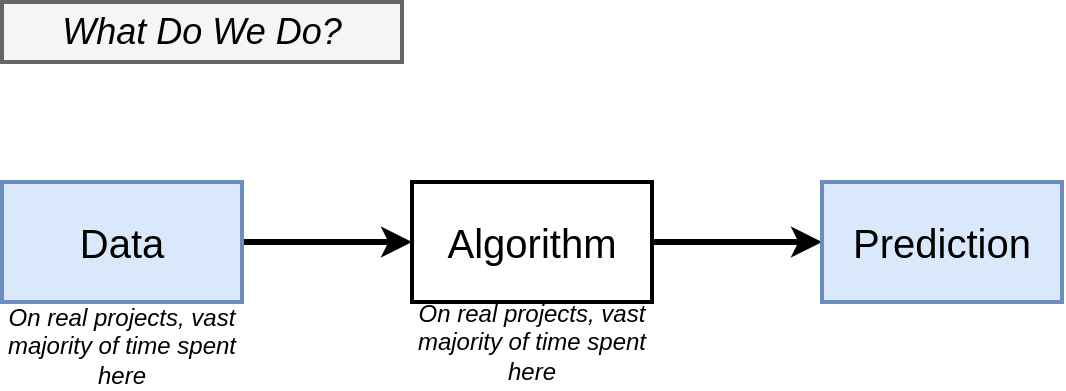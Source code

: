 <mxfile userAgent="Mozilla/5.0 (Macintosh; Intel Mac OS X 10_13_6) AppleWebKit/537.36 (KHTML, like Gecko) Chrome/68.0.344.106 Safari/537.36" version="9.1.8" editor="www.draw.io" type="github"><diagram id="6277f226-3071-fb7a-666e-a36efeb2e4c9" name="29 - how"><mxGraphModel dx="699" dy="318" grid="1" gridSize="10" guides="1" tooltips="1" connect="1" arrows="1" fold="1" page="1" pageScale="1" pageWidth="3300" pageHeight="4681" background="#ffffff" math="0" shadow="0"><root><mxCell id="0"/><mxCell id="1" parent="0"/><mxCell id="4" style="edgeStyle=orthogonalEdgeStyle;rounded=0;html=1;exitX=1;exitY=0.5;jettySize=auto;orthogonalLoop=1;strokeWidth=3;fontSize=20;" edge="1" parent="1" source="2" target="3"><mxGeometry relative="1" as="geometry"/></mxCell><mxCell id="2" value="Data" style="rounded=0;whiteSpace=wrap;html=1;strokeWidth=2;fontSize=20;align=center;fillColor=#dae8fc;strokeColor=#6c8ebf;" vertex="1" parent="1"><mxGeometry x="260" y="300" width="120" height="60" as="geometry"/></mxCell><mxCell id="6" style="edgeStyle=orthogonalEdgeStyle;rounded=0;html=1;exitX=1;exitY=0.5;jettySize=auto;orthogonalLoop=1;strokeWidth=3;fontSize=20;" edge="1" parent="1" source="3" target="5"><mxGeometry relative="1" as="geometry"/></mxCell><mxCell id="3" value="Algorithm" style="rounded=0;whiteSpace=wrap;html=1;strokeWidth=2;fontSize=20;align=center;" vertex="1" parent="1"><mxGeometry x="465" y="300" width="120" height="60" as="geometry"/></mxCell><mxCell id="5" value="Prediction" style="rounded=0;whiteSpace=wrap;html=1;strokeWidth=2;fontSize=20;align=center;fillColor=#dae8fc;strokeColor=#6c8ebf;" vertex="1" parent="1"><mxGeometry x="670" y="300" width="120" height="60" as="geometry"/></mxCell><mxCell id="7" value="On real projects, vast majority of time spent here" style="text;html=1;strokeColor=none;fillColor=none;align=center;verticalAlign=middle;whiteSpace=wrap;rounded=0;fontSize=12;fontStyle=2" vertex="1" parent="1"><mxGeometry x="260" y="362" width="120" height="40" as="geometry"/></mxCell><mxCell id="8" value="What Do We Do?" style="rounded=0;whiteSpace=wrap;html=1;strokeWidth=2;fontSize=18;align=center;fillColor=#f5f5f5;strokeColor=#666666;fontStyle=2" vertex="1" parent="1"><mxGeometry x="260" y="210" width="200" height="30" as="geometry"/></mxCell><mxCell id="9" value="On real projects, vast majority of time spent here" style="text;html=1;strokeColor=none;fillColor=none;align=center;verticalAlign=middle;whiteSpace=wrap;rounded=0;fontSize=12;fontStyle=2" vertex="1" parent="1"><mxGeometry x="465" y="360" width="120" height="40" as="geometry"/></mxCell></root></mxGraphModel></diagram><diagram id="cb8efc5c-678b-fde0-9c2d-580b08dc998f" name="00 - dl"><mxGraphModel dx="932" dy="424" grid="1" gridSize="10" guides="1" tooltips="1" connect="1" arrows="1" fold="1" page="1" pageScale="1" pageWidth="3300" pageHeight="4681" background="#ffffff" math="0" shadow="0"><root><mxCell id="0"/><mxCell id="1" parent="0"/><mxCell id="2" value="github.com/StephenGrider/MLKits" style="rounded=0;whiteSpace=wrap;html=1;strokeWidth=2;fontSize=33;align=center;fillColor=#dae8fc;strokeColor=#6c8ebf;fontStyle=1" vertex="1" parent="1"><mxGeometry x="290" y="490" width="680" height="130" as="geometry"/></mxCell><mxCell id="3" value="Starter pack for first project" style="text;html=1;strokeColor=none;fillColor=none;align=center;verticalAlign=middle;whiteSpace=wrap;rounded=0;fontSize=33;fontStyle=2" vertex="1" parent="1"><mxGeometry x="510" y="630" width="240" height="80" as="geometry"/></mxCell></root></mxGraphModel></diagram><diagram id="d87da7e7-334c-483e-1e97-14012e6a9b7d" name="20 - goal"><mxGraphModel dx="932" dy="424" grid="1" gridSize="10" guides="1" tooltips="1" connect="1" arrows="1" fold="1" page="1" pageScale="1" pageWidth="3300" pageHeight="4681" background="#ffffff" math="0" shadow="0"><root><mxCell id="0"/><mxCell id="1" parent="0"/><mxCell id="2" value="Goal" style="rounded=0;whiteSpace=wrap;html=1;strokeWidth=2;fontSize=33;align=center;fillColor=#dae8fc;strokeColor=#6c8ebf;fontStyle=1" vertex="1" parent="1"><mxGeometry x="520" y="190" width="560" height="60" as="geometry"/></mxCell><mxCell id="3" value="Given some data about where a ball is dropped from, can we predict what bucket it will end up in?" style="rounded=0;whiteSpace=wrap;html=1;strokeWidth=2;fontSize=33;align=center;" vertex="1" parent="1"><mxGeometry x="520" y="250" width="560" height="180" as="geometry"/></mxCell></root></mxGraphModel></diagram><diagram name="23 - data" id="97756bb2-7031-8e8e-2013-2d772400f35e"><mxGraphModel dx="932" dy="424" grid="1" gridSize="10" guides="1" tooltips="1" connect="1" arrows="1" fold="1" page="1" pageScale="1" pageWidth="3300" pageHeight="4681" background="#ffffff" math="0" shadow="0"><root><mxCell id="0"/><mxCell id="1" parent="0"/><mxCell id="4" style="edgeStyle=orthogonalEdgeStyle;rounded=0;html=1;exitX=1;exitY=0.5;jettySize=auto;orthogonalLoop=1;strokeWidth=3;fontSize=20;" edge="1" parent="1" source="2" target="3"><mxGeometry relative="1" as="geometry"/></mxCell><mxCell id="2" value="" style="rounded=0;whiteSpace=wrap;html=1;strokeWidth=2;fontSize=20;align=center;fillColor=#dae8fc;strokeColor=#6c8ebf;" vertex="1" parent="1"><mxGeometry x="620" y="470" width="170" height="100" as="geometry"/></mxCell><mxCell id="3" value="" style="rounded=0;whiteSpace=wrap;html=1;strokeWidth=2;fontSize=20;align=center;fillColor=#d5e8d4;strokeColor=#82b366;" vertex="1" parent="1"><mxGeometry x="840" y="470" width="170" height="100" as="geometry"/></mxCell><mxCell id="5" value="Car Horsepower" style="rounded=0;whiteSpace=wrap;html=1;strokeWidth=2;fontSize=20;align=center;" vertex="1" parent="1"><mxGeometry x="630" y="490" width="150" height="60" as="geometry"/></mxCell><mxCell id="6" value="0-100 KMH Time" style="rounded=0;whiteSpace=wrap;html=1;strokeWidth=2;fontSize=20;align=center;" vertex="1" parent="1"><mxGeometry x="850" y="490" width="150" height="60" as="geometry"/></mxCell><mxCell id="7" style="edgeStyle=orthogonalEdgeStyle;rounded=0;html=1;exitX=1;exitY=0.5;jettySize=auto;orthogonalLoop=1;strokeWidth=3;fontSize=20;" edge="1" source="8" target="9" parent="1"><mxGeometry relative="1" as="geometry"/></mxCell><mxCell id="8" value="" style="rounded=0;whiteSpace=wrap;html=1;strokeWidth=2;fontSize=20;align=center;fillColor=#dae8fc;strokeColor=#6c8ebf;" vertex="1" parent="1"><mxGeometry x="620" y="360" width="170" height="100" as="geometry"/></mxCell><mxCell id="9" value="" style="rounded=0;whiteSpace=wrap;html=1;strokeWidth=2;fontSize=20;align=center;fillColor=#d5e8d4;strokeColor=#82b366;" vertex="1" parent="1"><mxGeometry x="840" y="360" width="170" height="100" as="geometry"/></mxCell><mxCell id="10" value="Total Rainfall per year" style="rounded=0;whiteSpace=wrap;html=1;strokeWidth=2;fontSize=20;align=center;" vertex="1" parent="1"><mxGeometry x="630" y="380" width="150" height="60" as="geometry"/></mxCell><mxCell id="11" value="$ Flood Damage" style="rounded=0;whiteSpace=wrap;html=1;strokeWidth=2;fontSize=20;align=center;" vertex="1" parent="1"><mxGeometry x="850" y="380" width="150" height="60" as="geometry"/></mxCell><mxCell id="12" style="edgeStyle=orthogonalEdgeStyle;rounded=0;html=1;exitX=1;exitY=0.5;jettySize=auto;orthogonalLoop=1;strokeWidth=3;fontSize=20;" edge="1" source="13" target="14" parent="1"><mxGeometry relative="1" as="geometry"/></mxCell><mxCell id="13" value="" style="rounded=0;whiteSpace=wrap;html=1;strokeWidth=2;fontSize=20;align=center;fillColor=#dae8fc;strokeColor=#6c8ebf;" vertex="1" parent="1"><mxGeometry x="620" y="580" width="170" height="100" as="geometry"/></mxCell><mxCell id="14" value="" style="rounded=0;whiteSpace=wrap;html=1;strokeWidth=2;fontSize=20;align=center;fillColor=#d5e8d4;strokeColor=#82b366;" vertex="1" parent="1"><mxGeometry x="840" y="580" width="170" height="100" as="geometry"/></mxCell><mxCell id="15" value="Hours spent studying" style="rounded=0;whiteSpace=wrap;html=1;strokeWidth=2;fontSize=20;align=center;" vertex="1" parent="1"><mxGeometry x="630" y="600" width="150" height="60" as="geometry"/></mxCell><mxCell id="16" value="Grade" style="rounded=0;whiteSpace=wrap;html=1;strokeWidth=2;fontSize=20;align=center;" vertex="1" parent="1"><mxGeometry x="850" y="600" width="150" height="60" as="geometry"/></mxCell><mxCell id="18" value="&lt;b&gt;Dependent Variables&lt;/b&gt;" style="text;html=1;strokeColor=none;fillColor=none;align=center;verticalAlign=middle;whiteSpace=wrap;rounded=0;fontSize=20;" vertex="1" parent="1"><mxGeometry x="910" y="327" width="40" height="20" as="geometry"/></mxCell><mxCell id="19" value="Feature" style="rounded=0;whiteSpace=wrap;html=1;strokeWidth=2;fontSize=16;align=center;" vertex="1" parent="1"><mxGeometry x="418" y="460" width="160" height="40" as="geometry"/></mxCell><mxCell id="20" value="Independent Variable" style="rounded=0;whiteSpace=wrap;html=1;strokeWidth=2;fontSize=16;align=center;" vertex="1" parent="1"><mxGeometry x="418" y="500" width="160" height="40" as="geometry"/></mxCell><mxCell id="21" value="Independent Variable" style="rounded=0;whiteSpace=wrap;html=1;strokeWidth=2;fontSize=16;align=center;" vertex="1" parent="1"><mxGeometry x="418" y="540" width="160" height="40" as="geometry"/></mxCell><mxCell id="22" value="" style="shape=curlyBracket;whiteSpace=wrap;html=1;rounded=1;strokeWidth=2;fontSize=16;align=center;" vertex="1" parent="1"><mxGeometry x="580" y="360" width="30" height="320" as="geometry"/></mxCell></root></mxGraphModel></diagram><diagram name="24 - types" id="ae1db6dd-4699-8db2-a3fd-5dfd2124408b"><mxGraphModel dx="932" dy="424" grid="1" gridSize="10" guides="1" tooltips="1" connect="1" arrows="1" fold="1" page="1" pageScale="1" pageWidth="3300" pageHeight="4681" background="#ffffff" math="0" shadow="0"><root><mxCell id="0"/><mxCell id="1" parent="0"/><mxCell id="2" style="edgeStyle=orthogonalEdgeStyle;rounded=0;html=1;exitX=1;exitY=0.5;jettySize=auto;orthogonalLoop=1;strokeWidth=3;fontSize=20;" edge="1" parent="1" source="3" target="4"><mxGeometry relative="1" as="geometry"/></mxCell><mxCell id="3" value="&lt;span&gt;Car Horsepower&lt;/span&gt;" style="rounded=0;whiteSpace=wrap;html=1;strokeWidth=2;fontSize=20;align=center;fillColor=#dae8fc;strokeColor=#6c8ebf;" vertex="1" parent="1"><mxGeometry x="620" y="470" width="170" height="100" as="geometry"/></mxCell><mxCell id="4" value="&lt;span&gt;0-100 KMH Time&lt;br&gt;&lt;br&gt;&lt;br&gt;&lt;/span&gt;" style="rounded=0;whiteSpace=wrap;html=1;strokeWidth=2;fontSize=20;align=center;fillColor=#d5e8d4;strokeColor=#82b366;fontStyle=1" vertex="1" parent="1"><mxGeometry x="840" y="470" width="320" height="100" as="geometry"/></mxCell><mxCell id="7" style="edgeStyle=orthogonalEdgeStyle;rounded=0;html=1;exitX=1;exitY=0.5;jettySize=auto;orthogonalLoop=1;strokeWidth=3;fontSize=20;" edge="1" parent="1" source="8" target="9"><mxGeometry relative="1" as="geometry"/></mxCell><mxCell id="8" value="&lt;span&gt;Total Rainfall per year&lt;/span&gt;" style="rounded=0;whiteSpace=wrap;html=1;strokeWidth=2;fontSize=20;align=center;fillColor=#dae8fc;strokeColor=#6c8ebf;" vertex="1" parent="1"><mxGeometry x="620" y="360" width="170" height="100" as="geometry"/></mxCell><mxCell id="9" value="&lt;span&gt;$ Flood Damage&lt;br&gt;&lt;/span&gt;&lt;br&gt;&lt;br&gt;&lt;br&gt;" style="rounded=0;whiteSpace=wrap;html=1;strokeWidth=2;fontSize=20;align=center;fillColor=#d5e8d4;strokeColor=#82b366;fontStyle=1" vertex="1" parent="1"><mxGeometry x="840" y="360" width="320" height="100" as="geometry"/></mxCell><mxCell id="12" style="edgeStyle=orthogonalEdgeStyle;rounded=0;html=1;exitX=1;exitY=0.5;jettySize=auto;orthogonalLoop=1;strokeWidth=3;fontSize=20;" edge="1" parent="1" source="13" target="14"><mxGeometry relative="1" as="geometry"/></mxCell><mxCell id="13" value="&lt;span&gt;Hours spent studying&lt;/span&gt;" style="rounded=0;whiteSpace=wrap;html=1;strokeWidth=2;fontSize=20;align=center;fillColor=#dae8fc;strokeColor=#6c8ebf;" vertex="1" parent="1"><mxGeometry x="620" y="580" width="170" height="100" as="geometry"/></mxCell><mxCell id="14" value="&lt;span&gt;Grade&lt;br&gt;&lt;br&gt;&lt;br&gt;&lt;/span&gt;" style="rounded=0;whiteSpace=wrap;html=1;strokeWidth=2;fontSize=20;align=center;fillColor=#d5e8d4;strokeColor=#82b366;fontStyle=1" vertex="1" parent="1"><mxGeometry x="840" y="580" width="320" height="100" as="geometry"/></mxCell><mxCell id="23" value="0" style="rounded=0;whiteSpace=wrap;html=1;strokeWidth=2;fontSize=20;align=center;" vertex="1" parent="1"><mxGeometry x="850" y="405" width="50" height="40" as="geometry"/></mxCell><mxCell id="24" value="1.2" style="rounded=0;whiteSpace=wrap;html=1;strokeWidth=2;fontSize=20;align=center;" vertex="1" parent="1"><mxGeometry x="900" y="405" width="50" height="40" as="geometry"/></mxCell><mxCell id="25" value="2.1" style="rounded=0;whiteSpace=wrap;html=1;strokeWidth=2;fontSize=20;align=center;" vertex="1" parent="1"><mxGeometry x="950" y="405" width="50" height="40" as="geometry"/></mxCell><mxCell id="26" value="2.5" style="rounded=0;whiteSpace=wrap;html=1;strokeWidth=2;fontSize=20;align=center;" vertex="1" parent="1"><mxGeometry x="1000" y="405" width="50" height="40" as="geometry"/></mxCell><mxCell id="27" value="5.3" style="rounded=0;whiteSpace=wrap;html=1;strokeWidth=2;fontSize=20;align=center;" vertex="1" parent="1"><mxGeometry x="1050" y="405" width="50" height="40" as="geometry"/></mxCell><mxCell id="28" value="6.2" style="rounded=0;whiteSpace=wrap;html=1;strokeWidth=2;fontSize=20;align=center;" vertex="1" parent="1"><mxGeometry x="1100" y="405" width="50" height="40" as="geometry"/></mxCell><mxCell id="29" value="3.2" style="rounded=0;whiteSpace=wrap;html=1;strokeWidth=2;fontSize=20;align=center;" vertex="1" parent="1"><mxGeometry x="850" y="518" width="50" height="40" as="geometry"/></mxCell><mxCell id="30" value="3.9" style="rounded=0;whiteSpace=wrap;html=1;strokeWidth=2;fontSize=20;align=center;" vertex="1" parent="1"><mxGeometry x="900" y="518" width="50" height="40" as="geometry"/></mxCell><mxCell id="31" value="4.5" style="rounded=0;whiteSpace=wrap;html=1;strokeWidth=2;fontSize=20;align=center;" vertex="1" parent="1"><mxGeometry x="950" y="518" width="50" height="40" as="geometry"/></mxCell><mxCell id="32" value="5.3" style="rounded=0;whiteSpace=wrap;html=1;strokeWidth=2;fontSize=20;align=center;" vertex="1" parent="1"><mxGeometry x="1000" y="518" width="50" height="40" as="geometry"/></mxCell><mxCell id="33" value="9.4" style="rounded=0;whiteSpace=wrap;html=1;strokeWidth=2;fontSize=20;align=center;" vertex="1" parent="1"><mxGeometry x="1050" y="518" width="50" height="40" as="geometry"/></mxCell><mxCell id="34" value="12" style="rounded=0;whiteSpace=wrap;html=1;strokeWidth=2;fontSize=20;align=center;" vertex="1" parent="1"><mxGeometry x="1100" y="518" width="50" height="40" as="geometry"/></mxCell><mxCell id="41" value="D" style="rounded=0;whiteSpace=wrap;html=1;strokeWidth=2;fontSize=20;align=center;" vertex="1" parent="1"><mxGeometry x="850" y="630" width="50" height="40" as="geometry"/></mxCell><mxCell id="42" value="C-" style="rounded=0;whiteSpace=wrap;html=1;strokeWidth=2;fontSize=20;align=center;" vertex="1" parent="1"><mxGeometry x="900" y="630" width="50" height="40" as="geometry"/></mxCell><mxCell id="43" value="B-" style="rounded=0;whiteSpace=wrap;html=1;strokeWidth=2;fontSize=20;align=center;" vertex="1" parent="1"><mxGeometry x="950" y="630" width="50" height="40" as="geometry"/></mxCell><mxCell id="44" value="B" style="rounded=0;whiteSpace=wrap;html=1;strokeWidth=2;fontSize=20;align=center;" vertex="1" parent="1"><mxGeometry x="1000" y="630" width="50" height="40" as="geometry"/></mxCell><mxCell id="45" value="B+" style="rounded=0;whiteSpace=wrap;html=1;strokeWidth=2;fontSize=20;align=center;" vertex="1" parent="1"><mxGeometry x="1050" y="630" width="50" height="40" as="geometry"/></mxCell><mxCell id="46" value="A" style="rounded=0;whiteSpace=wrap;html=1;strokeWidth=2;fontSize=20;align=center;" vertex="1" parent="1"><mxGeometry x="1100" y="630" width="50" height="40" as="geometry"/></mxCell></root></mxGraphModel></diagram><diagram id="bef259b7-fcfe-17c8-7fe0-625a4bba0617" name="05 - steps"><mxGraphModel dx="699" dy="318" grid="1" gridSize="10" guides="1" tooltips="1" connect="1" arrows="1" fold="1" page="1" pageScale="1" pageWidth="3300" pageHeight="4681" background="#ffffff" math="0" shadow="0"><root><mxCell id="0"/><mxCell id="1" parent="0"/><mxCell id="16" value="Assemble a set of data related to the problem you're trying to solve" style="rounded=0;whiteSpace=wrap;html=1;strokeWidth=2;fontSize=15;align=center;fillColor=#dae8fc;strokeColor=#6c8ebf;" vertex="1" parent="1"><mxGeometry x="560" y="200" width="480" height="40" as="geometry"/></mxCell><mxCell id="17" value="Problem Solving Process" style="text;html=1;strokeColor=none;fillColor=none;align=center;verticalAlign=middle;whiteSpace=wrap;rounded=0;fontSize=20;fontStyle=1" vertex="1" parent="1"><mxGeometry x="662.5" y="130" width="275" height="20" as="geometry"/></mxCell><mxCell id="18" value="" style="endArrow=classic;html=1;strokeWidth=3;fontSize=15;" edge="1" parent="1"><mxGeometry width="50" height="50" relative="1" as="geometry"><mxPoint x="550" y="160" as="sourcePoint"/><mxPoint x="550" y="360" as="targetPoint"/></mxGeometry></mxCell><mxCell id="19" value="Identify data that is relevant to the problem" style="rounded=0;whiteSpace=wrap;html=1;strokeWidth=2;fontSize=15;align=center;fillColor=#dae8fc;strokeColor=#6c8ebf;" vertex="1" parent="1"><mxGeometry x="560" y="160" width="480" height="40" as="geometry"/></mxCell><mxCell id="20" value="Decide on the type of output you are predicting" style="rounded=0;whiteSpace=wrap;html=1;strokeWidth=2;fontSize=15;align=center;fillColor=#dae8fc;strokeColor=#6c8ebf;" vertex="1" parent="1"><mxGeometry x="560" y="240" width="480" height="40" as="geometry"/></mxCell><mxCell id="21" value="Based on type of output, pick an algorithm that will determine a correlation between your 'features' and 'labels'" style="rounded=0;whiteSpace=wrap;html=1;strokeWidth=2;fontSize=15;align=center;fillColor=#dae8fc;strokeColor=#6c8ebf;" vertex="1" parent="1"><mxGeometry x="560" y="280" width="480" height="40" as="geometry"/></mxCell><mxCell id="22" value="Use model generated by algorithm to make a prediction" style="rounded=0;whiteSpace=wrap;html=1;strokeWidth=2;fontSize=15;align=center;fillColor=#dae8fc;strokeColor=#6c8ebf;" vertex="1" parent="1"><mxGeometry x="560" y="320" width="480" height="40" as="geometry"/></mxCell></root></mxGraphModel></diagram><diagram name="08 - rel" id="a091571b-6624-c403-adbb-d4c4d1564de3"><mxGraphModel dx="699" dy="318" grid="1" gridSize="10" guides="1" tooltips="1" connect="1" arrows="1" fold="1" page="1" pageScale="1" pageWidth="3300" pageHeight="4681" background="#ffffff" math="0" shadow="0"><root><mxCell id="0"/><mxCell id="1" parent="0"/><mxCell id="2" value="Features" style="text;html=1;strokeColor=none;fillColor=none;align=center;verticalAlign=middle;whiteSpace=wrap;rounded=0;fontSize=20;fontStyle=1" vertex="1" parent="1"><mxGeometry x="485" y="156" width="190" height="20" as="geometry"/></mxCell><mxCell id="3" value="" style="endArrow=none;html=1;strokeWidth=3;fontSize=16;" edge="1" parent="1"><mxGeometry width="50" height="50" relative="1" as="geometry"><mxPoint x="460" y="190" as="sourcePoint"/><mxPoint x="950" y="190" as="targetPoint"/></mxGeometry></mxCell><mxCell id="4" value="" style="endArrow=none;html=1;strokeWidth=3;fontSize=16;" edge="1" parent="1"><mxGeometry width="50" height="50" relative="1" as="geometry"><mxPoint x="700" y="410" as="sourcePoint"/><mxPoint x="700" y="160" as="targetPoint"/></mxGeometry></mxCell><mxCell id="5" value="Drop Position" style="rounded=0;whiteSpace=wrap;html=1;strokeWidth=2;fontSize=16;align=center;" vertex="1" parent="1"><mxGeometry x="490" y="210" width="180" height="50" as="geometry"/></mxCell><mxCell id="6" value="Ball Bounciness" style="rounded=0;whiteSpace=wrap;html=1;strokeWidth=2;fontSize=16;align=center;" vertex="1" parent="1"><mxGeometry x="490" y="270" width="180" height="50" as="geometry"/></mxCell><mxCell id="7" value="Ball Size" style="rounded=0;whiteSpace=wrap;html=1;strokeWidth=2;fontSize=16;align=center;" vertex="1" parent="1"><mxGeometry x="490" y="330" width="180" height="50" as="geometry"/></mxCell><mxCell id="8" value="Labels" style="text;html=1;strokeColor=none;fillColor=none;align=center;verticalAlign=middle;whiteSpace=wrap;rounded=0;fontSize=20;fontStyle=1" vertex="1" parent="1"><mxGeometry x="740" y="156" width="180" height="20" as="geometry"/></mxCell><mxCell id="9" value="Bucket a ball lands in" style="rounded=0;whiteSpace=wrap;html=1;strokeWidth=2;fontSize=16;align=center;" vertex="1" parent="1"><mxGeometry x="745" y="210" width="180" height="50" as="geometry"/></mxCell><mxCell id="12" style="edgeStyle=orthogonalEdgeStyle;rounded=0;html=1;exitX=1;exitY=0.5;entryX=0;entryY=0.5;jettySize=auto;orthogonalLoop=1;strokeWidth=3;fontSize=20;" edge="1" parent="1" source="10" target="11"><mxGeometry relative="1" as="geometry"/></mxCell><mxCell id="10" value="Changing one of these" style="rounded=0;whiteSpace=wrap;html=1;strokeWidth=2;fontSize=16;align=center;fillColor=#dae8fc;strokeColor=#6c8ebf;" vertex="1" parent="1"><mxGeometry x="490" y="410" width="180" height="40" as="geometry"/></mxCell><mxCell id="11" value="Will probably change this" style="rounded=0;whiteSpace=wrap;html=1;strokeWidth=2;fontSize=16;align=center;fillColor=#dae8fc;strokeColor=#6c8ebf;" vertex="1" parent="1"><mxGeometry x="745" y="410" width="180" height="40" as="geometry"/></mxCell></root></mxGraphModel></diagram><diagram id="5e5377b8-15f5-a46a-1bc9-07ea77562646" name="19 - observations"><mxGraphModel dx="932" dy="424" grid="1" gridSize="10" guides="1" tooltips="1" connect="1" arrows="1" fold="1" page="1" pageScale="1" pageWidth="3300" pageHeight="4681" background="#ffffff" math="0" shadow="0"><root><mxCell id="0"/><mxCell id="1" parent="0"/><mxCell id="4" value="" style="rounded=0;whiteSpace=wrap;html=1;strokeWidth=2;fontSize=14;align=center;fillColor=#f5f5f5;strokeColor=#666666;" vertex="1" parent="1"><mxGeometry x="1120" y="241" width="590" height="300" as="geometry"/></mxCell><mxCell id="5" value="Ball Bounciness" style="text;html=1;strokeColor=none;fillColor=none;align=center;verticalAlign=middle;whiteSpace=wrap;rounded=0;fontSize=20;" vertex="1" parent="1"><mxGeometry x="1282.5" y="258" width="135" height="20" as="geometry"/></mxCell><mxCell id="6" value="" style="endArrow=none;html=1;strokeWidth=3;fontSize=20;" edge="1" parent="1"><mxGeometry width="50" height="50" relative="1" as="geometry"><mxPoint x="1130" y="291" as="sourcePoint"/><mxPoint x="1690" y="291" as="targetPoint"/></mxGeometry></mxCell><mxCell id="7" value="Ball Size" style="text;html=1;strokeColor=none;fillColor=none;align=center;verticalAlign=middle;whiteSpace=wrap;rounded=0;fontSize=20;" vertex="1" parent="1"><mxGeometry x="1435" y="258" width="150" height="20" as="geometry"/></mxCell><mxCell id="8" value="0.4" style="text;html=1;strokeColor=none;fillColor=none;align=center;verticalAlign=middle;whiteSpace=wrap;rounded=0;fontSize=20;" vertex="1" parent="1"><mxGeometry x="1330" y="311" width="40" height="20" as="geometry"/></mxCell><mxCell id="9" value="16" style="text;html=1;strokeColor=none;fillColor=none;align=center;verticalAlign=middle;whiteSpace=wrap;rounded=0;fontSize=20;" vertex="1" parent="1"><mxGeometry x="1490" y="311" width="40" height="20" as="geometry"/></mxCell><mxCell id="10" value="0.3" style="text;html=1;strokeColor=none;fillColor=none;align=center;verticalAlign=middle;whiteSpace=wrap;rounded=0;fontSize=20;" vertex="1" parent="1"><mxGeometry x="1330" y="349" width="40" height="20" as="geometry"/></mxCell><mxCell id="11" value="20" style="text;html=1;strokeColor=none;fillColor=none;align=center;verticalAlign=middle;whiteSpace=wrap;rounded=0;fontSize=20;" vertex="1" parent="1"><mxGeometry x="1490" y="349" width="40" height="20" as="geometry"/></mxCell><mxCell id="12" value="0.35" style="text;html=1;strokeColor=none;fillColor=none;align=center;verticalAlign=middle;whiteSpace=wrap;rounded=0;fontSize=20;" vertex="1" parent="1"><mxGeometry x="1330" y="386" width="40" height="20" as="geometry"/></mxCell><mxCell id="13" value="20" style="text;html=1;strokeColor=none;fillColor=none;align=center;verticalAlign=middle;whiteSpace=wrap;rounded=0;fontSize=20;" vertex="1" parent="1"><mxGeometry x="1490" y="386" width="40" height="20" as="geometry"/></mxCell><mxCell id="14" value="0.56" style="text;html=1;strokeColor=none;fillColor=none;align=center;verticalAlign=middle;whiteSpace=wrap;rounded=0;fontSize=20;" vertex="1" parent="1"><mxGeometry x="1330" y="424" width="40" height="20" as="geometry"/></mxCell><mxCell id="15" value="20" style="text;html=1;strokeColor=none;fillColor=none;align=center;verticalAlign=middle;whiteSpace=wrap;rounded=0;fontSize=20;" vertex="1" parent="1"><mxGeometry x="1490" y="424" width="40" height="20" as="geometry"/></mxCell><mxCell id="16" value="0.73" style="text;html=1;strokeColor=none;fillColor=none;align=center;verticalAlign=middle;whiteSpace=wrap;rounded=0;fontSize=20;" vertex="1" parent="1"><mxGeometry x="1330" y="461" width="40" height="20" as="geometry"/></mxCell><mxCell id="17" value="24" style="text;html=1;strokeColor=none;fillColor=none;align=center;verticalAlign=middle;whiteSpace=wrap;rounded=0;fontSize=20;" vertex="1" parent="1"><mxGeometry x="1490" y="461" width="40" height="20" as="geometry"/></mxCell><mxCell id="18" value="0.14" style="text;html=1;strokeColor=none;fillColor=none;align=center;verticalAlign=middle;whiteSpace=wrap;rounded=0;fontSize=20;" vertex="1" parent="1"><mxGeometry x="1330" y="499" width="40" height="20" as="geometry"/></mxCell><mxCell id="19" value="30" style="text;html=1;strokeColor=none;fillColor=none;align=center;verticalAlign=middle;whiteSpace=wrap;rounded=0;fontSize=20;" vertex="1" parent="1"><mxGeometry x="1490" y="499" width="40" height="20" as="geometry"/></mxCell><mxCell id="20" value="Data on Past Events" style="text;html=1;strokeColor=none;fillColor=none;align=center;verticalAlign=middle;whiteSpace=wrap;rounded=0;fontSize=20;fontStyle=1" vertex="1" parent="1"><mxGeometry x="1320" y="211" width="210" height="20" as="geometry"/></mxCell><mxCell id="21" value="Drop Position" style="text;html=1;strokeColor=none;fillColor=none;align=center;verticalAlign=middle;whiteSpace=wrap;rounded=0;fontSize=20;" vertex="1" parent="1"><mxGeometry x="1165" y="258" width="70" height="20" as="geometry"/></mxCell><mxCell id="22" value="10" style="text;html=1;strokeColor=none;fillColor=none;align=center;verticalAlign=middle;whiteSpace=wrap;rounded=0;fontSize=20;" vertex="1" parent="1"><mxGeometry x="1180" y="311" width="40" height="20" as="geometry"/></mxCell><mxCell id="23" value="300" style="text;html=1;strokeColor=none;fillColor=none;align=center;verticalAlign=middle;whiteSpace=wrap;rounded=0;fontSize=20;" vertex="1" parent="1"><mxGeometry x="1180" y="349" width="40" height="20" as="geometry"/></mxCell><mxCell id="24" value="350" style="text;html=1;strokeColor=none;fillColor=none;align=center;verticalAlign=middle;whiteSpace=wrap;rounded=0;fontSize=20;" vertex="1" parent="1"><mxGeometry x="1180" y="386" width="40" height="20" as="geometry"/></mxCell><mxCell id="25" value="375" style="text;html=1;strokeColor=none;fillColor=none;align=center;verticalAlign=middle;whiteSpace=wrap;rounded=0;fontSize=20;" vertex="1" parent="1"><mxGeometry x="1180" y="424" width="40" height="20" as="geometry"/></mxCell><mxCell id="26" value="500" style="text;html=1;strokeColor=none;fillColor=none;align=center;verticalAlign=middle;whiteSpace=wrap;rounded=0;fontSize=20;" vertex="1" parent="1"><mxGeometry x="1180" y="461" width="40" height="20" as="geometry"/></mxCell><mxCell id="27" value="617" style="text;html=1;strokeColor=none;fillColor=none;align=center;verticalAlign=middle;whiteSpace=wrap;rounded=0;fontSize=20;" vertex="1" parent="1"><mxGeometry x="1180" y="499" width="40" height="20" as="geometry"/></mxCell><mxCell id="28" value="Bucket" style="text;html=1;strokeColor=none;fillColor=none;align=center;verticalAlign=middle;whiteSpace=wrap;rounded=0;fontSize=20;" vertex="1" parent="1"><mxGeometry x="1570" y="258" width="150" height="20" as="geometry"/></mxCell><mxCell id="29" value="1" style="text;html=1;strokeColor=none;fillColor=none;align=center;verticalAlign=middle;whiteSpace=wrap;rounded=0;fontSize=20;" vertex="1" parent="1"><mxGeometry x="1625" y="311" width="40" height="20" as="geometry"/></mxCell><mxCell id="30" value="4" style="text;html=1;strokeColor=none;fillColor=none;align=center;verticalAlign=middle;whiteSpace=wrap;rounded=0;fontSize=20;" vertex="1" parent="1"><mxGeometry x="1625" y="349" width="40" height="20" as="geometry"/></mxCell><mxCell id="31" value="4" style="text;html=1;strokeColor=none;fillColor=none;align=center;verticalAlign=middle;whiteSpace=wrap;rounded=0;fontSize=20;" vertex="1" parent="1"><mxGeometry x="1625" y="386" width="40" height="20" as="geometry"/></mxCell><mxCell id="32" value="3" style="text;html=1;strokeColor=none;fillColor=none;align=center;verticalAlign=middle;whiteSpace=wrap;rounded=0;fontSize=20;" vertex="1" parent="1"><mxGeometry x="1625" y="424" width="40" height="20" as="geometry"/></mxCell><mxCell id="33" value="7" style="text;html=1;strokeColor=none;fillColor=none;align=center;verticalAlign=middle;whiteSpace=wrap;rounded=0;fontSize=20;" vertex="1" parent="1"><mxGeometry x="1625" y="461" width="40" height="20" as="geometry"/></mxCell><mxCell id="34" value="8" style="text;html=1;strokeColor=none;fillColor=none;align=center;verticalAlign=middle;whiteSpace=wrap;rounded=0;fontSize=20;" vertex="1" parent="1"><mxGeometry x="1625" y="499" width="40" height="20" as="geometry"/></mxCell></root></mxGraphModel></diagram><diagram id="40ad35a0-3e69-87ea-993a-638190af2457" name="20 - form"><mxGraphModel dx="932" dy="424" grid="1" gridSize="10" guides="1" tooltips="1" connect="1" arrows="1" fold="1" page="1" pageScale="1" pageWidth="3300" pageHeight="4681" background="#ffffff" math="0" shadow="0"><root><mxCell id="0"/><mxCell id="1" parent="0"/><mxCell id="34" value="[" style="rounded=0;whiteSpace=wrap;html=1;strokeWidth=2;fontSize=40;align=center;" vertex="1" parent="1"><mxGeometry x="1050" y="220" width="120" height="60" as="geometry"/></mxCell><mxCell id="35" value="]" style="rounded=0;whiteSpace=wrap;html=1;strokeWidth=2;fontSize=40;align=center;" vertex="1" parent="1"><mxGeometry x="1050" y="440" width="120" height="60" as="geometry"/></mxCell><mxCell id="36" value="{ dropPosition: 300, bounciness: 0.4, ballSize: 16, bucket: 4 }" style="rounded=0;whiteSpace=wrap;html=1;strokeWidth=2;fontSize=20;align=center;" vertex="1" parent="1"><mxGeometry x="1110" y="280" width="550" height="40" as="geometry"/></mxCell><mxCell id="37" value="{ dropPosition: 300, bounciness: 0.4, ballSize: 16, bucket: 4 }" style="rounded=0;whiteSpace=wrap;html=1;strokeWidth=2;fontSize=20;align=center;" vertex="1" parent="1"><mxGeometry x="1110" y="320" width="550" height="40" as="geometry"/></mxCell><mxCell id="38" value="{ dropPosition: 300, bounciness: 0.4, ballSize: 16, bucket: 4 }" style="rounded=0;whiteSpace=wrap;html=1;strokeWidth=2;fontSize=20;align=center;" vertex="1" parent="1"><mxGeometry x="1110" y="360" width="550" height="40" as="geometry"/></mxCell><mxCell id="39" value="{ dropPosition: 300, bounciness: 0.4, ballSize: 16, bucket: 4 }" style="rounded=0;whiteSpace=wrap;html=1;strokeWidth=2;fontSize=20;align=center;" vertex="1" parent="1"><mxGeometry x="1110" y="400" width="550" height="40" as="geometry"/></mxCell><mxCell id="40" value="Array of Objects Approach" style="text;html=1;strokeColor=none;fillColor=none;align=center;verticalAlign=middle;whiteSpace=wrap;rounded=0;fontSize=20;fontStyle=5" vertex="1" parent="1"><mxGeometry x="1290" y="200" width="160" height="20" as="geometry"/></mxCell></root></mxGraphModel></diagram><diagram name="21 - aoa" id="dee29eac-7853-554b-06b6-5c4da9d575f2"><mxGraphModel dx="699" dy="318" grid="1" gridSize="10" guides="1" tooltips="1" connect="1" arrows="1" fold="1" page="1" pageScale="1" pageWidth="3300" pageHeight="4681" background="#ffffff" math="0" shadow="0"><root><mxCell id="0"/><mxCell id="1" parent="0"/><mxCell id="2" value="[" style="rounded=0;whiteSpace=wrap;html=1;strokeWidth=2;fontSize=40;align=center;" vertex="1" parent="1"><mxGeometry x="1050" y="220" width="120" height="60" as="geometry"/></mxCell><mxCell id="3" value="]" style="rounded=0;whiteSpace=wrap;html=1;strokeWidth=2;fontSize=40;align=center;" vertex="1" parent="1"><mxGeometry x="1050" y="440" width="120" height="60" as="geometry"/></mxCell><mxCell id="4" value="[300, 0.4, 16, 4]" style="rounded=0;whiteSpace=wrap;html=1;strokeWidth=2;fontSize=20;align=center;" vertex="1" parent="1"><mxGeometry x="1110" y="280" width="200" height="40" as="geometry"/></mxCell><mxCell id="8" value="Array of Arrays Approach" style="text;html=1;strokeColor=none;fillColor=none;align=center;verticalAlign=middle;whiteSpace=wrap;rounded=0;fontSize=20;fontStyle=5" vertex="1" parent="1"><mxGeometry x="1290" y="220" width="160" height="20" as="geometry"/></mxCell><mxCell id="9" value="[350, 0.4, 25, 5]" style="rounded=0;whiteSpace=wrap;html=1;strokeWidth=2;fontSize=20;align=center;" vertex="1" parent="1"><mxGeometry x="1110" y="320" width="200" height="40" as="geometry"/></mxCell><mxCell id="10" value="[416, 0.4, 16, 4]" style="rounded=0;whiteSpace=wrap;html=1;strokeWidth=2;fontSize=20;align=center;" vertex="1" parent="1"><mxGeometry x="1110" y="360" width="200" height="40" as="geometry"/></mxCell><mxCell id="11" value="[722, 0.4, 16, 7]" style="rounded=0;whiteSpace=wrap;html=1;strokeWidth=2;fontSize=20;align=center;" vertex="1" parent="1"><mxGeometry x="1110" y="400" width="200" height="40" as="geometry"/></mxCell><mxCell id="12" value="[300,&amp;nbsp; &amp;nbsp; &amp;nbsp; &amp;nbsp;0.4,&amp;nbsp; &amp;nbsp; &amp;nbsp;16,&amp;nbsp; &amp;nbsp; &amp;nbsp;4]" style="rounded=0;whiteSpace=wrap;html=1;strokeWidth=2;fontSize=20;align=center;" vertex="1" parent="1"><mxGeometry x="1400" y="310" width="270" height="40" as="geometry"/></mxCell><mxCell id="14" style="edgeStyle=orthogonalEdgeStyle;rounded=0;html=1;exitX=0.5;exitY=0;entryX=0.173;entryY=1.05;entryPerimeter=0;jettySize=auto;orthogonalLoop=1;strokeWidth=3;fontSize=12;" edge="1" parent="1" source="13" target="12"><mxGeometry relative="1" as="geometry"/></mxCell><mxCell id="13" value="dropPosition" style="text;html=1;strokeColor=none;fillColor=none;align=center;verticalAlign=middle;whiteSpace=wrap;rounded=0;fontSize=12;" vertex="1" parent="1"><mxGeometry x="1413" y="390" width="70" height="15" as="geometry"/></mxCell><mxCell id="16" style="edgeStyle=orthogonalEdgeStyle;rounded=0;html=1;exitX=0.5;exitY=0;entryX=0.464;entryY=1.067;entryPerimeter=0;jettySize=auto;orthogonalLoop=1;strokeWidth=3;fontSize=12;" edge="1" parent="1" source="15" target="12"><mxGeometry relative="1" as="geometry"/></mxCell><mxCell id="15" value="bounciness" style="text;html=1;strokeColor=none;fillColor=none;align=center;verticalAlign=middle;whiteSpace=wrap;rounded=0;fontSize=12;" vertex="1" parent="1"><mxGeometry x="1490" y="412.5" width="70" height="15" as="geometry"/></mxCell><mxCell id="18" style="edgeStyle=orthogonalEdgeStyle;rounded=0;html=1;exitX=0.5;exitY=0;entryX=0.686;entryY=1.083;entryPerimeter=0;jettySize=auto;orthogonalLoop=1;strokeWidth=3;fontSize=12;" edge="1" parent="1" source="17" target="12"><mxGeometry relative="1" as="geometry"/></mxCell><mxCell id="17" value="ball size" style="text;html=1;strokeColor=none;fillColor=none;align=center;verticalAlign=middle;whiteSpace=wrap;rounded=0;fontSize=12;" vertex="1" parent="1"><mxGeometry x="1550" y="440" width="70" height="15" as="geometry"/></mxCell><mxCell id="19" value="bucket" style="text;html=1;strokeColor=none;fillColor=none;align=center;verticalAlign=middle;whiteSpace=wrap;rounded=0;fontSize=12;" vertex="1" parent="1"><mxGeometry x="1600" y="475" width="70" height="15" as="geometry"/></mxCell><mxCell id="23" value="" style="endArrow=classic;html=1;strokeWidth=3;fontSize=12;" edge="1" parent="1"><mxGeometry width="50" height="50" relative="1" as="geometry"><mxPoint x="1633" y="472.5" as="sourcePoint"/><mxPoint x="1633" y="352.5" as="targetPoint"/></mxGeometry></mxCell></root></mxGraphModel></diagram><diagram id="cd3a852f-f1dd-f03c-b7ac-07433a5aeec8" name="21 - class"><mxGraphModel dx="932" dy="424" grid="1" gridSize="10" guides="1" tooltips="1" connect="1" arrows="1" fold="1" page="1" pageScale="1" pageWidth="3300" pageHeight="4681" background="#ffffff" math="0" shadow="0"><root><mxCell id="0"/><mxCell id="1" parent="0"/><mxCell id="2" value="Bucket #1" style="rounded=0;whiteSpace=wrap;html=1;strokeWidth=2;fontSize=17;align=center;fillColor=#dae8fc;strokeColor=#6c8ebf;" vertex="1" parent="1"><mxGeometry x="1165" y="570" width="120" height="60" as="geometry"/></mxCell><mxCell id="3" value="Bucket #2" style="rounded=0;whiteSpace=wrap;html=1;strokeWidth=2;fontSize=17;align=center;fillColor=#dae8fc;strokeColor=#6c8ebf;" vertex="1" parent="1"><mxGeometry x="1285" y="570" width="120" height="60" as="geometry"/></mxCell><mxCell id="4" value="Bucket #3" style="rounded=0;whiteSpace=wrap;html=1;strokeWidth=2;fontSize=17;align=center;fillColor=#dae8fc;strokeColor=#6c8ebf;" vertex="1" parent="1"><mxGeometry x="1405" y="570" width="120" height="60" as="geometry"/></mxCell><mxCell id="5" value="Bucket #4" style="rounded=0;whiteSpace=wrap;html=1;strokeWidth=2;fontSize=17;align=center;fillColor=#dae8fc;strokeColor=#6c8ebf;" vertex="1" parent="1"><mxGeometry x="1525" y="570" width="120" height="60" as="geometry"/></mxCell><mxCell id="6" value="Bucket #5" style="rounded=0;whiteSpace=wrap;html=1;strokeWidth=2;fontSize=17;align=center;fillColor=#dae8fc;strokeColor=#6c8ebf;" vertex="1" parent="1"><mxGeometry x="1645" y="570" width="120" height="60" as="geometry"/></mxCell><mxCell id="7" value="Classification" style="text;html=1;strokeColor=none;fillColor=none;align=center;verticalAlign=middle;whiteSpace=wrap;rounded=0;fontSize=24;fontStyle=5" vertex="1" parent="1"><mxGeometry x="1165" y="510" width="165" height="40" as="geometry"/></mxCell><mxCell id="8" value="&lt;span style=&quot;font-weight: 400&quot;&gt;The ball can only land in one of these buckets.&lt;/span&gt;" style="text;html=1;strokeColor=none;fillColor=none;align=center;verticalAlign=middle;whiteSpace=wrap;rounded=0;fontSize=24;fontStyle=1" vertex="1" parent="1"><mxGeometry x="1330" y="710" width="268" height="40" as="geometry"/></mxCell><mxCell id="9" value="Bucket #6" style="rounded=0;whiteSpace=wrap;html=1;strokeWidth=2;fontSize=17;align=center;fillColor=#dae8fc;strokeColor=#6c8ebf;" vertex="1" parent="1"><mxGeometry x="1165" y="630" width="120" height="60" as="geometry"/></mxCell><mxCell id="10" value="Bucket #7" style="rounded=0;whiteSpace=wrap;html=1;strokeWidth=2;fontSize=17;align=center;fillColor=#dae8fc;strokeColor=#6c8ebf;" vertex="1" parent="1"><mxGeometry x="1285" y="630" width="120" height="60" as="geometry"/></mxCell><mxCell id="11" value="Bucket #8" style="rounded=0;whiteSpace=wrap;html=1;strokeWidth=2;fontSize=17;align=center;fillColor=#dae8fc;strokeColor=#6c8ebf;" vertex="1" parent="1"><mxGeometry x="1405" y="630" width="120" height="60" as="geometry"/></mxCell><mxCell id="12" value="Bucket #9" style="rounded=0;whiteSpace=wrap;html=1;strokeWidth=2;fontSize=17;align=center;fillColor=#dae8fc;strokeColor=#6c8ebf;" vertex="1" parent="1"><mxGeometry x="1525" y="630" width="120" height="60" as="geometry"/></mxCell><mxCell id="13" value="Bucket #10" style="rounded=0;whiteSpace=wrap;html=1;strokeWidth=2;fontSize=17;align=center;fillColor=#dae8fc;strokeColor=#6c8ebf;" vertex="1" parent="1"><mxGeometry x="1645" y="630" width="120" height="60" as="geometry"/></mxCell></root></mxGraphModel></diagram><diagram id="3a130515-cba1-fa4e-6d21-98ea346d6d95" name="13 - knn"><mxGraphModel dx="699" dy="318" grid="1" gridSize="10" guides="1" tooltips="1" connect="1" arrows="1" fold="1" page="1" pageScale="1" pageWidth="3300" pageHeight="4681" background="#ffffff" math="0" shadow="0"><root><mxCell id="0"/><mxCell id="1" parent="0"/><mxCell id="3" value="K-Nearest Neighbor (knn)" style="text;html=1;strokeColor=none;fillColor=none;align=center;verticalAlign=middle;whiteSpace=wrap;rounded=0;fontSize=24;fontStyle=1" vertex="1" parent="1"><mxGeometry x="490" y="200" width="330" height="20" as="geometry"/></mxCell><mxCell id="4" value="&quot;Birds of a feather flock together&quot;" style="text;html=1;strokeColor=none;fillColor=none;align=center;verticalAlign=middle;whiteSpace=wrap;rounded=0;fontSize=19;fontStyle=2" vertex="1" parent="1"><mxGeometry x="543" y="260" width="225" height="60" as="geometry"/></mxCell></root></mxGraphModel></diagram><diagram id="af944b2d-e2f4-4dd6-b9d3-e2e07df808d1" name="14 - birds"><mxGraphModel dx="932" dy="424" grid="1" gridSize="10" guides="1" tooltips="1" connect="1" arrows="1" fold="1" page="1" pageScale="1" pageWidth="3300" pageHeight="4681" background="#ffffff" math="0" shadow="0"><root><mxCell id="0"/><mxCell id="1" parent="0"/><mxCell id="28" value="" style="shape=image;html=1;verticalAlign=top;verticalLabelPosition=bottom;labelBackgroundColor=#ffffff;imageAspect=0;aspect=fixed;image=https://cdn4.iconfinder.com/data/icons/jolly-icons-social-media-and-communication/120/2007-social-twitter-tweet-bird-128.png;strokeWidth=2;fontSize=19;align=center;" vertex="1" parent="1"><mxGeometry x="510" y="160" width="128" height="128" as="geometry"/></mxCell><mxCell id="29" value="" style="shape=image;html=1;verticalAlign=top;verticalLabelPosition=bottom;labelBackgroundColor=#ffffff;imageAspect=0;aspect=fixed;image=https://cdn4.iconfinder.com/data/icons/jolly-icons-social-media-and-communication/120/2007-social-twitter-tweet-bird-128.png;strokeWidth=2;fontSize=19;align=center;" vertex="1" parent="1"><mxGeometry x="590" y="234" width="128" height="128" as="geometry"/></mxCell><mxCell id="30" value="" style="shape=image;html=1;verticalAlign=top;verticalLabelPosition=bottom;labelBackgroundColor=#ffffff;imageAspect=0;aspect=fixed;image=https://cdn4.iconfinder.com/data/icons/jolly-icons-social-media-and-communication/120/2007-social-twitter-tweet-bird-128.png;strokeWidth=2;fontSize=19;align=center;" vertex="1" parent="1"><mxGeometry x="620" y="140" width="128" height="128" as="geometry"/></mxCell><mxCell id="31" value="" style="shape=image;html=1;verticalAlign=top;verticalLabelPosition=bottom;labelBackgroundColor=#ffffff;imageAspect=0;aspect=fixed;image=https://cdn4.iconfinder.com/data/icons/jolly-icons-social-media-and-communication/120/2007-social-twitter-tweet-bird-128.png;strokeWidth=2;fontSize=19;align=center;" vertex="1" parent="1"><mxGeometry x="480" y="254" width="128" height="128" as="geometry"/></mxCell><mxCell id="32" value="" style="shape=image;html=1;verticalAlign=top;verticalLabelPosition=bottom;labelBackgroundColor=#ffffff;imageAspect=0;aspect=fixed;image=https://cdn4.iconfinder.com/data/icons/jolly-icons-social-media-and-communication/120/2007-social-twitter-tweet-bird-128.png;strokeWidth=2;fontSize=19;align=center;" vertex="1" parent="1"><mxGeometry x="574" y="328" width="128" height="128" as="geometry"/></mxCell><mxCell id="33" value="" style="shape=image;html=1;verticalAlign=top;verticalLabelPosition=bottom;labelBackgroundColor=#ffffff;imageAspect=0;aspect=fixed;image=https://cdn4.iconfinder.com/data/icons/jolly-icons-social-media-and-communication/120/2007-social-twitter-tweet-bird-128.png;strokeWidth=2;fontSize=19;align=center;" vertex="1" parent="1"><mxGeometry x="690" y="264" width="128" height="128" as="geometry"/></mxCell><mxCell id="35" value="These are Nightingales" style="rounded=0;whiteSpace=wrap;html=1;strokeWidth=2;fontSize=19;align=center;fillColor=#dae8fc;strokeColor=#6c8ebf;fontStyle=1" vertex="1" parent="1"><mxGeometry x="493" y="450" width="290" height="40" as="geometry"/></mxCell><mxCell id="36" value="" style="shape=image;html=1;verticalAlign=top;verticalLabelPosition=bottom;labelBackgroundColor=#ffffff;imageAspect=0;aspect=fixed;image=https://cdn4.iconfinder.com/data/icons/jolly-icons-social-media-and-communication/120/2007-social-twitter-tweet-bird-128.png;strokeWidth=2;fontSize=19;align=center;" vertex="1" parent="1"><mxGeometry x="1051" y="234" width="128" height="128" as="geometry"/></mxCell><mxCell id="37" value="What kind of bird is this?" style="rounded=0;whiteSpace=wrap;html=1;strokeWidth=2;fontSize=19;align=center;fillColor=#dae8fc;strokeColor=#6c8ebf;fontStyle=1" vertex="1" parent="1"><mxGeometry x="970" y="450" width="290" height="40" as="geometry"/></mxCell></root></mxGraphModel></diagram><diagram id="13d6805e-7f92-c1f6-1fea-68715bd1acd8" name="09 - algorithm"><mxGraphModel dx="1118" dy="509" grid="1" gridSize="10" guides="1" tooltips="1" connect="1" arrows="1" fold="1" page="1" pageScale="1" pageWidth="3300" pageHeight="4681" background="#ffffff" math="0" shadow="0"><root><mxCell id="0"/><mxCell id="1" parent="0"/><mxCell id="2" value="" style="strokeWidth=1;shadow=0;dashed=0;align=center;html=1;shape=mxgraph.mockup.containers.browserWindow;rSize=0;fillColor=#ffffff;strokeColor=#666666;mainText=,;recursiveResize=0;fontSize=20;" vertex="1" parent="1"><mxGeometry x="700" y="145" width="780" height="470" as="geometry"/></mxCell><mxCell id="3" value="Page 1" style="strokeWidth=1;shadow=0;dashed=0;align=center;html=1;shape=mxgraph.mockup.containers.anchor;fontSize=17;fontColor=#666666;align=left;" vertex="1" parent="2"><mxGeometry x="60" y="12" width="110" height="26" as="geometry"/></mxCell><mxCell id="4" value="https://www.draw.io" style="strokeWidth=1;shadow=0;dashed=0;align=center;html=1;shape=mxgraph.mockup.containers.anchor;rSize=0;fontSize=17;fontColor=#666666;align=left;" vertex="1" parent="2"><mxGeometry x="130" y="60" width="250" height="26" as="geometry"/></mxCell><mxCell id="5" value="" style="rounded=0;whiteSpace=wrap;html=1;strokeWidth=2;fontSize=20;align=left;" vertex="1" parent="2"><mxGeometry x="55" y="130" width="600" height="320" as="geometry"/></mxCell><mxCell id="6" value="Bucket #1" style="rounded=0;whiteSpace=wrap;html=1;strokeWidth=2;fontSize=17;align=center;fillColor=#dae8fc;strokeColor=#6c8ebf;" vertex="1" parent="2"><mxGeometry x="55" y="390" width="120" height="60" as="geometry"/></mxCell><mxCell id="7" value="Bucket #2" style="rounded=0;whiteSpace=wrap;html=1;strokeWidth=2;fontSize=17;align=center;fillColor=#dae8fc;strokeColor=#6c8ebf;" vertex="1" parent="2"><mxGeometry x="175" y="390" width="120" height="60" as="geometry"/></mxCell><mxCell id="8" value="Bucket #3" style="rounded=0;whiteSpace=wrap;html=1;strokeWidth=2;fontSize=17;align=center;fillColor=#dae8fc;strokeColor=#6c8ebf;" vertex="1" parent="2"><mxGeometry x="295" y="390" width="120" height="60" as="geometry"/></mxCell><mxCell id="9" value="Bucket #4" style="rounded=0;whiteSpace=wrap;html=1;strokeWidth=2;fontSize=17;align=center;fillColor=#dae8fc;strokeColor=#6c8ebf;" vertex="1" parent="2"><mxGeometry x="415" y="390" width="120" height="60" as="geometry"/></mxCell><mxCell id="10" value="Bucket #5" style="rounded=0;whiteSpace=wrap;html=1;strokeWidth=2;fontSize=17;align=center;fillColor=#dae8fc;strokeColor=#6c8ebf;" vertex="1" parent="2"><mxGeometry x="535" y="390" width="120" height="60" as="geometry"/></mxCell><mxCell id="11" value="" style="ellipse;whiteSpace=wrap;html=1;aspect=fixed;strokeWidth=2;fontSize=17;align=center;fillColor=#d5e8d4;strokeColor=#82b366;" vertex="1" parent="2"><mxGeometry x="324" y="140" width="40" height="40" as="geometry"/></mxCell><mxCell id="12" value="" style="ellipse;whiteSpace=wrap;html=1;aspect=fixed;strokeWidth=2;fontSize=17;align=center;" vertex="1" parent="2"><mxGeometry x="70" y="200" width="10" height="10" as="geometry"/></mxCell><mxCell id="13" value="" style="ellipse;whiteSpace=wrap;html=1;aspect=fixed;strokeWidth=2;fontSize=17;align=center;" vertex="1" parent="2"><mxGeometry x="132" y="200" width="10" height="10" as="geometry"/></mxCell><mxCell id="14" value="" style="ellipse;whiteSpace=wrap;html=1;aspect=fixed;strokeWidth=2;fontSize=17;align=center;" vertex="1" parent="2"><mxGeometry x="194" y="200" width="10" height="10" as="geometry"/></mxCell><mxCell id="15" value="" style="ellipse;whiteSpace=wrap;html=1;aspect=fixed;strokeWidth=2;fontSize=17;align=center;" vertex="1" parent="2"><mxGeometry x="257" y="200" width="10" height="10" as="geometry"/></mxCell><mxCell id="16" value="" style="ellipse;whiteSpace=wrap;html=1;aspect=fixed;strokeWidth=2;fontSize=17;align=center;" vertex="1" parent="2"><mxGeometry x="319" y="200" width="10" height="10" as="geometry"/></mxCell><mxCell id="17" value="" style="ellipse;whiteSpace=wrap;html=1;aspect=fixed;strokeWidth=2;fontSize=17;align=center;" vertex="1" parent="2"><mxGeometry x="381" y="200" width="10" height="10" as="geometry"/></mxCell><mxCell id="18" value="" style="ellipse;whiteSpace=wrap;html=1;aspect=fixed;strokeWidth=2;fontSize=17;align=center;" vertex="1" parent="2"><mxGeometry x="443" y="200" width="10" height="10" as="geometry"/></mxCell><mxCell id="19" value="" style="ellipse;whiteSpace=wrap;html=1;aspect=fixed;strokeWidth=2;fontSize=17;align=center;" vertex="1" parent="2"><mxGeometry x="506" y="200" width="10" height="10" as="geometry"/></mxCell><mxCell id="20" value="" style="ellipse;whiteSpace=wrap;html=1;aspect=fixed;strokeWidth=2;fontSize=17;align=center;" vertex="1" parent="2"><mxGeometry x="568" y="200" width="10" height="10" as="geometry"/></mxCell><mxCell id="21" value="" style="ellipse;whiteSpace=wrap;html=1;aspect=fixed;strokeWidth=2;fontSize=17;align=center;" vertex="1" parent="2"><mxGeometry x="630" y="200" width="10" height="10" as="geometry"/></mxCell><mxCell id="22" value="" style="ellipse;whiteSpace=wrap;html=1;aspect=fixed;strokeWidth=2;fontSize=17;align=center;" vertex="1" parent="2"><mxGeometry x="70" y="275" width="10" height="10" as="geometry"/></mxCell><mxCell id="23" value="" style="ellipse;whiteSpace=wrap;html=1;aspect=fixed;strokeWidth=2;fontSize=17;align=center;" vertex="1" parent="2"><mxGeometry x="132" y="275" width="10" height="10" as="geometry"/></mxCell><mxCell id="24" value="" style="ellipse;whiteSpace=wrap;html=1;aspect=fixed;strokeWidth=2;fontSize=17;align=center;" vertex="1" parent="2"><mxGeometry x="194" y="275" width="10" height="10" as="geometry"/></mxCell><mxCell id="25" value="" style="ellipse;whiteSpace=wrap;html=1;aspect=fixed;strokeWidth=2;fontSize=17;align=center;" vertex="1" parent="2"><mxGeometry x="257" y="275" width="10" height="10" as="geometry"/></mxCell><mxCell id="26" value="" style="ellipse;whiteSpace=wrap;html=1;aspect=fixed;strokeWidth=2;fontSize=17;align=center;" vertex="1" parent="2"><mxGeometry x="319" y="275" width="10" height="10" as="geometry"/></mxCell><mxCell id="27" value="" style="ellipse;whiteSpace=wrap;html=1;aspect=fixed;strokeWidth=2;fontSize=17;align=center;" vertex="1" parent="2"><mxGeometry x="381" y="275" width="10" height="10" as="geometry"/></mxCell><mxCell id="28" value="" style="ellipse;whiteSpace=wrap;html=1;aspect=fixed;strokeWidth=2;fontSize=17;align=center;" vertex="1" parent="2"><mxGeometry x="443" y="275" width="10" height="10" as="geometry"/></mxCell><mxCell id="29" value="" style="ellipse;whiteSpace=wrap;html=1;aspect=fixed;strokeWidth=2;fontSize=17;align=center;" vertex="1" parent="2"><mxGeometry x="506" y="275" width="10" height="10" as="geometry"/></mxCell><mxCell id="30" value="" style="ellipse;whiteSpace=wrap;html=1;aspect=fixed;strokeWidth=2;fontSize=17;align=center;" vertex="1" parent="2"><mxGeometry x="568" y="275" width="10" height="10" as="geometry"/></mxCell><mxCell id="31" value="" style="ellipse;whiteSpace=wrap;html=1;aspect=fixed;strokeWidth=2;fontSize=17;align=center;" vertex="1" parent="2"><mxGeometry x="630" y="275" width="10" height="10" as="geometry"/></mxCell><mxCell id="32" value="" style="ellipse;whiteSpace=wrap;html=1;aspect=fixed;strokeWidth=2;fontSize=17;align=center;" vertex="1" parent="2"><mxGeometry x="70" y="350" width="10" height="10" as="geometry"/></mxCell><mxCell id="33" value="" style="ellipse;whiteSpace=wrap;html=1;aspect=fixed;strokeWidth=2;fontSize=17;align=center;" vertex="1" parent="2"><mxGeometry x="132" y="350" width="10" height="10" as="geometry"/></mxCell><mxCell id="34" value="" style="ellipse;whiteSpace=wrap;html=1;aspect=fixed;strokeWidth=2;fontSize=17;align=center;" vertex="1" parent="2"><mxGeometry x="194" y="350" width="10" height="10" as="geometry"/></mxCell><mxCell id="35" value="" style="ellipse;whiteSpace=wrap;html=1;aspect=fixed;strokeWidth=2;fontSize=17;align=center;" vertex="1" parent="2"><mxGeometry x="257" y="350" width="10" height="10" as="geometry"/></mxCell><mxCell id="36" value="" style="ellipse;whiteSpace=wrap;html=1;aspect=fixed;strokeWidth=2;fontSize=17;align=center;" vertex="1" parent="2"><mxGeometry x="319" y="350" width="10" height="10" as="geometry"/></mxCell><mxCell id="37" value="" style="ellipse;whiteSpace=wrap;html=1;aspect=fixed;strokeWidth=2;fontSize=17;align=center;" vertex="1" parent="2"><mxGeometry x="381" y="350" width="10" height="10" as="geometry"/></mxCell><mxCell id="38" value="" style="ellipse;whiteSpace=wrap;html=1;aspect=fixed;strokeWidth=2;fontSize=17;align=center;" vertex="1" parent="2"><mxGeometry x="443" y="350" width="10" height="10" as="geometry"/></mxCell><mxCell id="39" value="" style="ellipse;whiteSpace=wrap;html=1;aspect=fixed;strokeWidth=2;fontSize=17;align=center;" vertex="1" parent="2"><mxGeometry x="506" y="350" width="10" height="10" as="geometry"/></mxCell><mxCell id="40" value="" style="ellipse;whiteSpace=wrap;html=1;aspect=fixed;strokeWidth=2;fontSize=17;align=center;" vertex="1" parent="2"><mxGeometry x="568" y="350" width="10" height="10" as="geometry"/></mxCell><mxCell id="41" value="" style="ellipse;whiteSpace=wrap;html=1;aspect=fixed;strokeWidth=2;fontSize=17;align=center;" vertex="1" parent="2"><mxGeometry x="630" y="350" width="10" height="10" as="geometry"/></mxCell><mxCell id="42" value="" style="ellipse;whiteSpace=wrap;html=1;aspect=fixed;strokeWidth=2;fontSize=17;align=center;" vertex="1" parent="2"><mxGeometry x="96" y="313" width="10" height="10" as="geometry"/></mxCell><mxCell id="43" value="" style="ellipse;whiteSpace=wrap;html=1;aspect=fixed;strokeWidth=2;fontSize=17;align=center;" vertex="1" parent="2"><mxGeometry x="158" y="313" width="10" height="10" as="geometry"/></mxCell><mxCell id="44" value="" style="ellipse;whiteSpace=wrap;html=1;aspect=fixed;strokeWidth=2;fontSize=17;align=center;" vertex="1" parent="2"><mxGeometry x="220" y="313" width="10" height="10" as="geometry"/></mxCell><mxCell id="45" value="" style="ellipse;whiteSpace=wrap;html=1;aspect=fixed;strokeWidth=2;fontSize=17;align=center;" vertex="1" parent="2"><mxGeometry x="283" y="313" width="10" height="10" as="geometry"/></mxCell><mxCell id="46" value="" style="ellipse;whiteSpace=wrap;html=1;aspect=fixed;strokeWidth=2;fontSize=17;align=center;" vertex="1" parent="2"><mxGeometry x="345" y="313" width="10" height="10" as="geometry"/></mxCell><mxCell id="47" value="" style="ellipse;whiteSpace=wrap;html=1;aspect=fixed;strokeWidth=2;fontSize=17;align=center;" vertex="1" parent="2"><mxGeometry x="407" y="313" width="10" height="10" as="geometry"/></mxCell><mxCell id="48" value="" style="ellipse;whiteSpace=wrap;html=1;aspect=fixed;strokeWidth=2;fontSize=17;align=center;" vertex="1" parent="2"><mxGeometry x="469" y="313" width="10" height="10" as="geometry"/></mxCell><mxCell id="49" value="" style="ellipse;whiteSpace=wrap;html=1;aspect=fixed;strokeWidth=2;fontSize=17;align=center;" vertex="1" parent="2"><mxGeometry x="532" y="313" width="10" height="10" as="geometry"/></mxCell><mxCell id="50" value="" style="ellipse;whiteSpace=wrap;html=1;aspect=fixed;strokeWidth=2;fontSize=17;align=center;" vertex="1" parent="2"><mxGeometry x="594" y="313" width="10" height="10" as="geometry"/></mxCell><mxCell id="51" value="" style="ellipse;whiteSpace=wrap;html=1;aspect=fixed;strokeWidth=2;fontSize=17;align=center;" vertex="1" parent="2"><mxGeometry x="96" y="230" width="10" height="10" as="geometry"/></mxCell><mxCell id="52" value="" style="ellipse;whiteSpace=wrap;html=1;aspect=fixed;strokeWidth=2;fontSize=17;align=center;" vertex="1" parent="2"><mxGeometry x="158" y="230" width="10" height="10" as="geometry"/></mxCell><mxCell id="53" value="" style="ellipse;whiteSpace=wrap;html=1;aspect=fixed;strokeWidth=2;fontSize=17;align=center;" vertex="1" parent="2"><mxGeometry x="220" y="230" width="10" height="10" as="geometry"/></mxCell><mxCell id="54" value="" style="ellipse;whiteSpace=wrap;html=1;aspect=fixed;strokeWidth=2;fontSize=17;align=center;" vertex="1" parent="2"><mxGeometry x="283" y="230" width="10" height="10" as="geometry"/></mxCell><mxCell id="55" value="" style="ellipse;whiteSpace=wrap;html=1;aspect=fixed;strokeWidth=2;fontSize=17;align=center;" vertex="1" parent="2"><mxGeometry x="345" y="230" width="10" height="10" as="geometry"/></mxCell><mxCell id="56" value="" style="ellipse;whiteSpace=wrap;html=1;aspect=fixed;strokeWidth=2;fontSize=17;align=center;" vertex="1" parent="2"><mxGeometry x="407" y="230" width="10" height="10" as="geometry"/></mxCell><mxCell id="57" value="" style="ellipse;whiteSpace=wrap;html=1;aspect=fixed;strokeWidth=2;fontSize=17;align=center;" vertex="1" parent="2"><mxGeometry x="469" y="230" width="10" height="10" as="geometry"/></mxCell><mxCell id="58" value="" style="ellipse;whiteSpace=wrap;html=1;aspect=fixed;strokeWidth=2;fontSize=17;align=center;" vertex="1" parent="2"><mxGeometry x="532" y="230" width="10" height="10" as="geometry"/></mxCell><mxCell id="59" value="" style="ellipse;whiteSpace=wrap;html=1;aspect=fixed;strokeWidth=2;fontSize=17;align=center;" vertex="1" parent="2"><mxGeometry x="594" y="230" width="10" height="10" as="geometry"/></mxCell><mxCell id="62" value="" style="endArrow=classic;startArrow=classic;html=1;strokeWidth=3;fontSize=20;" edge="1" parent="2"><mxGeometry width="50" height="50" relative="1" as="geometry"><mxPoint x="54" y="159.5" as="sourcePoint"/><mxPoint x="324" y="159.5" as="targetPoint"/></mxGeometry></mxCell><mxCell id="63" value="300 pixels" style="text;html=1;strokeColor=none;fillColor=none;align=center;verticalAlign=middle;whiteSpace=wrap;rounded=0;fontSize=20;" vertex="1" parent="2"><mxGeometry x="125" y="138" width="130" height="20" as="geometry"/></mxCell><mxCell id="60" value="What would happen if we dropped a ball ten times from around this spot?" style="rounded=0;whiteSpace=wrap;html=1;strokeWidth=2;fontSize=20;align=center;fillColor=#dae8fc;strokeColor=#6c8ebf;" vertex="1" parent="1"><mxGeometry x="430" y="325" width="260" height="85" as="geometry"/></mxCell><mxCell id="61" value="Thought Experiment" style="text;html=1;strokeColor=none;fillColor=none;align=center;verticalAlign=middle;whiteSpace=wrap;rounded=0;fontSize=20;fontStyle=1" vertex="1" parent="1"><mxGeometry x="540" y="287" width="40" height="20" as="geometry"/></mxCell></root></mxGraphModel></diagram><diagram id="a30ccf52-8ebf-e801-3aee-ee9481a98869" name="10 - knn"><mxGraphModel dx="932" dy="424" grid="1" gridSize="10" guides="1" tooltips="1" connect="1" arrows="1" fold="1" page="1" pageScale="1" pageWidth="3300" pageHeight="4681" background="#ffffff" math="0" shadow="0"><root><mxCell id="0"/><mxCell id="1" parent="0"/><mxCell id="2" value="Drop Position" style="text;html=1;strokeColor=none;fillColor=none;align=center;verticalAlign=middle;whiteSpace=wrap;rounded=0;fontSize=20;" vertex="1" parent="1"><mxGeometry x="680" y="160" width="140" height="20" as="geometry"/></mxCell><mxCell id="4" value="" style="endArrow=none;html=1;strokeWidth=3;fontSize=20;" edge="1" parent="1"><mxGeometry width="50" height="50" relative="1" as="geometry"><mxPoint x="670" y="190" as="sourcePoint"/><mxPoint x="980" y="190" as="targetPoint"/></mxGeometry></mxCell><mxCell id="6" value="Bucket" style="text;html=1;strokeColor=none;fillColor=none;align=center;verticalAlign=middle;whiteSpace=wrap;rounded=0;fontSize=20;" vertex="1" parent="1"><mxGeometry x="840" y="160" width="140" height="20" as="geometry"/></mxCell><mxCell id="7" value="298" style="text;html=1;strokeColor=none;fillColor=none;align=center;verticalAlign=middle;whiteSpace=wrap;rounded=0;fontSize=20;" vertex="1" parent="1"><mxGeometry x="730" y="210" width="40" height="20" as="geometry"/></mxCell><mxCell id="10" value="#4" style="text;html=1;strokeColor=none;fillColor=none;align=center;verticalAlign=middle;whiteSpace=wrap;rounded=0;fontSize=20;" vertex="1" parent="1"><mxGeometry x="890" y="210" width="40" height="20" as="geometry"/></mxCell><mxCell id="11" value="299" style="text;html=1;strokeColor=none;fillColor=none;align=center;verticalAlign=middle;whiteSpace=wrap;rounded=0;fontSize=20;" vertex="1" parent="1"><mxGeometry x="730" y="248" width="40" height="20" as="geometry"/></mxCell><mxCell id="14" value="#4" style="text;html=1;strokeColor=none;fillColor=none;align=center;verticalAlign=middle;whiteSpace=wrap;rounded=0;fontSize=20;" vertex="1" parent="1"><mxGeometry x="890" y="248" width="40" height="20" as="geometry"/></mxCell><mxCell id="15" value="299" style="text;html=1;strokeColor=none;fillColor=none;align=center;verticalAlign=middle;whiteSpace=wrap;rounded=0;fontSize=20;" vertex="1" parent="1"><mxGeometry x="730" y="285" width="40" height="20" as="geometry"/></mxCell><mxCell id="18" value="#4" style="text;html=1;strokeColor=none;fillColor=none;align=center;verticalAlign=middle;whiteSpace=wrap;rounded=0;fontSize=20;" vertex="1" parent="1"><mxGeometry x="890" y="285" width="40" height="20" as="geometry"/></mxCell><mxCell id="23" value="301" style="text;html=1;strokeColor=none;fillColor=none;align=center;verticalAlign=middle;whiteSpace=wrap;rounded=0;fontSize=20;" vertex="1" parent="1"><mxGeometry x="730" y="323" width="40" height="20" as="geometry"/></mxCell><mxCell id="26" value="#4" style="text;html=1;strokeColor=none;fillColor=none;align=center;verticalAlign=middle;whiteSpace=wrap;rounded=0;fontSize=20;" vertex="1" parent="1"><mxGeometry x="890" y="323" width="40" height="20" as="geometry"/></mxCell><mxCell id="27" value="301" style="text;html=1;strokeColor=none;fillColor=none;align=center;verticalAlign=middle;whiteSpace=wrap;rounded=0;fontSize=20;" vertex="1" parent="1"><mxGeometry x="730" y="360" width="40" height="20" as="geometry"/></mxCell><mxCell id="30" value="#4" style="text;html=1;strokeColor=none;fillColor=none;align=center;verticalAlign=middle;whiteSpace=wrap;rounded=0;fontSize=20;" vertex="1" parent="1"><mxGeometry x="890" y="360" width="40" height="20" as="geometry"/></mxCell><mxCell id="31" value="302" style="text;html=1;strokeColor=none;fillColor=none;align=center;verticalAlign=middle;whiteSpace=wrap;rounded=0;fontSize=20;" vertex="1" parent="1"><mxGeometry x="730" y="398" width="40" height="20" as="geometry"/></mxCell><mxCell id="34" value="#4" style="text;html=1;strokeColor=none;fillColor=none;align=center;verticalAlign=middle;whiteSpace=wrap;rounded=0;fontSize=20;" vertex="1" parent="1"><mxGeometry x="890" y="398" width="40" height="20" as="geometry"/></mxCell><mxCell id="35" value="302" style="text;html=1;strokeColor=none;fillColor=none;align=center;verticalAlign=middle;whiteSpace=wrap;rounded=0;fontSize=20;" vertex="1" parent="1"><mxGeometry x="730" y="435" width="40" height="20" as="geometry"/></mxCell><mxCell id="38" value="#4" style="text;html=1;strokeColor=none;fillColor=none;align=center;verticalAlign=middle;whiteSpace=wrap;rounded=0;fontSize=20;" vertex="1" parent="1"><mxGeometry x="890" y="435" width="40" height="20" as="geometry"/></mxCell><mxCell id="39" value="303" style="text;html=1;strokeColor=none;fillColor=none;align=center;verticalAlign=middle;whiteSpace=wrap;rounded=0;fontSize=20;" vertex="1" parent="1"><mxGeometry x="730" y="473" width="40" height="20" as="geometry"/></mxCell><mxCell id="42" value="#4" style="text;html=1;strokeColor=none;fillColor=none;align=center;verticalAlign=middle;whiteSpace=wrap;rounded=0;fontSize=20;" vertex="1" parent="1"><mxGeometry x="890" y="473" width="40" height="20" as="geometry"/></mxCell><mxCell id="43" value="303" style="text;html=1;strokeColor=none;fillColor=none;align=center;verticalAlign=middle;whiteSpace=wrap;rounded=0;fontSize=20;" vertex="1" parent="1"><mxGeometry x="730" y="510" width="40" height="20" as="geometry"/></mxCell><mxCell id="46" value="#4" style="text;html=1;strokeColor=none;fillColor=none;align=center;verticalAlign=middle;whiteSpace=wrap;rounded=0;fontSize=20;" vertex="1" parent="1"><mxGeometry x="890" y="510" width="40" height="20" as="geometry"/></mxCell></root></mxGraphModel></diagram><diagram name="11 - near" id="7cf7ed1b-9159-0912-1916-1df96fcb8e0e"><mxGraphModel dx="932" dy="424" grid="1" gridSize="10" guides="1" tooltips="1" connect="1" arrows="1" fold="1" page="1" pageScale="1" pageWidth="3300" pageHeight="4681" background="#ffffff" math="0" shadow="0"><root><mxCell id="0"/><mxCell id="1" parent="0"/><mxCell id="2" value="Drop Position" style="text;html=1;strokeColor=none;fillColor=none;align=center;verticalAlign=middle;whiteSpace=wrap;rounded=0;fontSize=20;" vertex="1" parent="1"><mxGeometry x="700" y="160" width="140" height="20" as="geometry"/></mxCell><mxCell id="4" value="" style="endArrow=none;html=1;strokeWidth=3;fontSize=20;" edge="1" parent="1"><mxGeometry width="50" height="50" relative="1" as="geometry"><mxPoint x="690" y="190" as="sourcePoint"/><mxPoint x="980" y="190" as="targetPoint"/></mxGeometry></mxCell><mxCell id="6" value="Bucket" style="text;html=1;strokeColor=none;fillColor=none;align=center;verticalAlign=middle;whiteSpace=wrap;rounded=0;fontSize=20;" vertex="1" parent="1"><mxGeometry x="840" y="160" width="140" height="20" as="geometry"/></mxCell><mxCell id="7" value="298" style="text;html=1;strokeColor=none;fillColor=none;align=center;verticalAlign=middle;whiteSpace=wrap;rounded=0;fontSize=20;" vertex="1" parent="1"><mxGeometry x="750" y="210" width="40" height="20" as="geometry"/></mxCell><mxCell id="10" value="#4" style="text;html=1;strokeColor=none;fillColor=none;align=center;verticalAlign=middle;whiteSpace=wrap;rounded=0;fontSize=20;" vertex="1" parent="1"><mxGeometry x="890" y="210" width="40" height="20" as="geometry"/></mxCell><mxCell id="11" value="299" style="text;html=1;strokeColor=none;fillColor=none;align=center;verticalAlign=middle;whiteSpace=wrap;rounded=0;fontSize=20;" vertex="1" parent="1"><mxGeometry x="750" y="248" width="40" height="20" as="geometry"/></mxCell><mxCell id="14" value="#4" style="text;html=1;strokeColor=none;fillColor=none;align=center;verticalAlign=middle;whiteSpace=wrap;rounded=0;fontSize=20;" vertex="1" parent="1"><mxGeometry x="890" y="248" width="40" height="20" as="geometry"/></mxCell><mxCell id="15" value="299" style="text;html=1;strokeColor=none;fillColor=none;align=center;verticalAlign=middle;whiteSpace=wrap;rounded=0;fontSize=20;" vertex="1" parent="1"><mxGeometry x="750" y="285" width="40" height="20" as="geometry"/></mxCell><mxCell id="18" value="#4" style="text;html=1;strokeColor=none;fillColor=none;align=center;verticalAlign=middle;whiteSpace=wrap;rounded=0;fontSize=20;" vertex="1" parent="1"><mxGeometry x="890" y="285" width="40" height="20" as="geometry"/></mxCell><mxCell id="19" value="301" style="text;html=1;strokeColor=none;fillColor=none;align=center;verticalAlign=middle;whiteSpace=wrap;rounded=0;fontSize=20;" vertex="1" parent="1"><mxGeometry x="750" y="323" width="40" height="20" as="geometry"/></mxCell><mxCell id="22" value="#4" style="text;html=1;strokeColor=none;fillColor=none;align=center;verticalAlign=middle;whiteSpace=wrap;rounded=0;fontSize=20;" vertex="1" parent="1"><mxGeometry x="890" y="323" width="40" height="20" as="geometry"/></mxCell><mxCell id="23" value="301" style="text;html=1;strokeColor=none;fillColor=none;align=center;verticalAlign=middle;whiteSpace=wrap;rounded=0;fontSize=20;" vertex="1" parent="1"><mxGeometry x="750" y="360" width="40" height="20" as="geometry"/></mxCell><mxCell id="26" value="#4" style="text;html=1;strokeColor=none;fillColor=none;align=center;verticalAlign=middle;whiteSpace=wrap;rounded=0;fontSize=20;" vertex="1" parent="1"><mxGeometry x="890" y="360" width="40" height="20" as="geometry"/></mxCell><mxCell id="27" value="302" style="text;html=1;strokeColor=none;fillColor=none;align=center;verticalAlign=middle;whiteSpace=wrap;rounded=0;fontSize=20;" vertex="1" parent="1"><mxGeometry x="750" y="398" width="40" height="20" as="geometry"/></mxCell><mxCell id="30" value="#4" style="text;html=1;strokeColor=none;fillColor=none;align=center;verticalAlign=middle;whiteSpace=wrap;rounded=0;fontSize=20;" vertex="1" parent="1"><mxGeometry x="890" y="398" width="40" height="20" as="geometry"/></mxCell><mxCell id="31" value="302" style="text;html=1;strokeColor=none;fillColor=none;align=center;verticalAlign=middle;whiteSpace=wrap;rounded=0;fontSize=20;" vertex="1" parent="1"><mxGeometry x="750" y="435" width="40" height="20" as="geometry"/></mxCell><mxCell id="34" value="#4" style="text;html=1;strokeColor=none;fillColor=none;align=center;verticalAlign=middle;whiteSpace=wrap;rounded=0;fontSize=20;" vertex="1" parent="1"><mxGeometry x="890" y="435" width="40" height="20" as="geometry"/></mxCell><mxCell id="35" value="303" style="text;html=1;strokeColor=none;fillColor=none;align=center;verticalAlign=middle;whiteSpace=wrap;rounded=0;fontSize=20;" vertex="1" parent="1"><mxGeometry x="750" y="473" width="40" height="20" as="geometry"/></mxCell><mxCell id="38" value="#4" style="text;html=1;strokeColor=none;fillColor=none;align=center;verticalAlign=middle;whiteSpace=wrap;rounded=0;fontSize=20;" vertex="1" parent="1"><mxGeometry x="890" y="473" width="40" height="20" as="geometry"/></mxCell><mxCell id="39" value="303" style="text;html=1;strokeColor=none;fillColor=none;align=center;verticalAlign=middle;whiteSpace=wrap;rounded=0;fontSize=20;" vertex="1" parent="1"><mxGeometry x="750" y="510" width="40" height="20" as="geometry"/></mxCell><mxCell id="42" value="#4" style="text;html=1;strokeColor=none;fillColor=none;align=center;verticalAlign=middle;whiteSpace=wrap;rounded=0;fontSize=20;" vertex="1" parent="1"><mxGeometry x="890" y="510" width="40" height="20" as="geometry"/></mxCell><mxCell id="43" value="Which bucket would the ball go in if we dropped it at 300px?" style="rounded=0;whiteSpace=wrap;html=1;strokeWidth=2;fontSize=20;align=center;fillColor=#dae8fc;strokeColor=#6c8ebf;" vertex="1" parent="1"><mxGeometry x="1020" y="285" width="210" height="105" as="geometry"/></mxCell></root></mxGraphModel></diagram><diagram id="6cd84f8b-6a90-265d-3a24-2bd252344f22" name="14 - knn"><mxGraphModel dx="1118" dy="509" grid="1" gridSize="10" guides="1" tooltips="1" connect="1" arrows="1" fold="1" page="1" pageScale="1" pageWidth="3300" pageHeight="4681" background="#ffffff" math="0" shadow="0"><root><mxCell id="0"/><mxCell id="1" parent="0"/><mxCell id="7" style="edgeStyle=orthogonalEdgeStyle;rounded=0;html=1;exitX=0.5;exitY=1;jettySize=auto;orthogonalLoop=1;strokeWidth=3;fontSize=27;" edge="1" parent="1" source="2" target="6"><mxGeometry relative="1" as="geometry"/></mxCell><mxCell id="2" value="Drop a ball a bunch of times all around the board, record which bucket it goes into" style="rounded=0;whiteSpace=wrap;html=1;strokeWidth=2;fontSize=19;align=center;" vertex="1" parent="1"><mxGeometry x="530" y="220" width="420" height="60" as="geometry"/></mxCell><mxCell id="3" value="K-Nearest Neighbor (with one independent variable)" style="text;html=1;strokeColor=none;fillColor=none;align=center;verticalAlign=middle;whiteSpace=wrap;rounded=0;fontSize=27;fontStyle=1" vertex="1" parent="1"><mxGeometry x="545" y="178" width="390" height="20" as="geometry"/></mxCell><mxCell id="5" style="edgeStyle=orthogonalEdgeStyle;rounded=0;html=1;exitX=1;exitY=0.5;jettySize=auto;orthogonalLoop=1;strokeWidth=3;fontSize=27;" edge="1" parent="1" source="4" target="2"><mxGeometry relative="1" as="geometry"/></mxCell><mxCell id="4" value="Which bucket will a ball go into if dropped at 300px?" style="rounded=0;whiteSpace=wrap;html=1;strokeWidth=2;fontSize=19;align=center;" vertex="1" parent="1"><mxGeometry x="230" y="220" width="240" height="60" as="geometry"/></mxCell><mxCell id="9" style="edgeStyle=orthogonalEdgeStyle;rounded=0;html=1;exitX=0.5;exitY=1;jettySize=auto;orthogonalLoop=1;strokeWidth=3;fontSize=27;" edge="1" parent="1" source="6" target="8"><mxGeometry relative="1" as="geometry"/></mxCell><mxCell id="6" value="For each observation, subtract drop point from 300px, take absolute value" style="rounded=0;whiteSpace=wrap;html=1;strokeWidth=2;fontSize=19;align=center;" vertex="1" parent="1"><mxGeometry x="530" y="300" width="420" height="60" as="geometry"/></mxCell><mxCell id="11" style="edgeStyle=orthogonalEdgeStyle;rounded=0;html=1;exitX=0.5;exitY=1;jettySize=auto;orthogonalLoop=1;strokeWidth=3;fontSize=27;" edge="1" parent="1" source="8" target="10"><mxGeometry relative="1" as="geometry"/></mxCell><mxCell id="8" value="Sort the results from least to greatest" style="rounded=0;whiteSpace=wrap;html=1;strokeWidth=2;fontSize=19;align=center;" vertex="1" parent="1"><mxGeometry x="530" y="380" width="420" height="60" as="geometry"/></mxCell><mxCell id="13" style="edgeStyle=orthogonalEdgeStyle;rounded=0;html=1;exitX=0.5;exitY=1;entryX=0.5;entryY=0;jettySize=auto;orthogonalLoop=1;strokeWidth=3;fontSize=27;" edge="1" parent="1" source="10" target="12"><mxGeometry relative="1" as="geometry"/></mxCell><mxCell id="10" value="Look at the 'k' top records.&amp;nbsp; What was the most common bucket?" style="rounded=0;whiteSpace=wrap;html=1;strokeWidth=2;fontSize=19;align=center;" vertex="1" parent="1"><mxGeometry x="530" y="460" width="420" height="60" as="geometry"/></mxCell><mxCell id="12" value="Whichever bucket came up most frequently is the one ours will probably go into" style="rounded=0;whiteSpace=wrap;html=1;strokeWidth=2;fontSize=19;align=center;" vertex="1" parent="1"><mxGeometry x="530" y="540" width="420" height="60" as="geometry"/></mxCell></root></mxGraphModel></diagram><diagram name="15 - calc" id="53a05117-0fbe-54ec-cee9-6a6277964792"><mxGraphModel dx="932" dy="424" grid="1" gridSize="10" guides="1" tooltips="1" connect="1" arrows="1" fold="1" page="1" pageScale="1" pageWidth="3300" pageHeight="4681" background="#ffffff" math="0" shadow="0"><root><mxCell id="0"/><mxCell id="1" parent="0"/><mxCell id="2" value="Drop Position" style="text;html=1;strokeColor=none;fillColor=none;align=center;verticalAlign=middle;whiteSpace=wrap;rounded=0;fontSize=20;" vertex="1" parent="1"><mxGeometry x="680" y="160" width="140" height="20" as="geometry"/></mxCell><mxCell id="3" value="" style="endArrow=none;html=1;strokeWidth=3;fontSize=20;" edge="1" parent="1"><mxGeometry width="50" height="50" relative="1" as="geometry"><mxPoint x="670" y="190" as="sourcePoint"/><mxPoint x="980" y="190" as="targetPoint"/></mxGeometry></mxCell><mxCell id="4" value="Bucket" style="text;html=1;strokeColor=none;fillColor=none;align=center;verticalAlign=middle;whiteSpace=wrap;rounded=0;fontSize=20;" vertex="1" parent="1"><mxGeometry x="840" y="160" width="140" height="20" as="geometry"/></mxCell><mxCell id="5" value="0" style="text;html=1;strokeColor=none;fillColor=none;align=center;verticalAlign=middle;whiteSpace=wrap;rounded=0;fontSize=20;" vertex="1" parent="1"><mxGeometry x="730" y="210" width="40" height="20" as="geometry"/></mxCell><mxCell id="6" value="#1" style="text;html=1;strokeColor=none;fillColor=none;align=center;verticalAlign=middle;whiteSpace=wrap;rounded=0;fontSize=20;" vertex="1" parent="1"><mxGeometry x="890" y="210" width="40" height="20" as="geometry"/></mxCell><mxCell id="7" value="150" style="text;html=1;strokeColor=none;fillColor=none;align=center;verticalAlign=middle;whiteSpace=wrap;rounded=0;fontSize=20;" vertex="1" parent="1"><mxGeometry x="730" y="248" width="40" height="20" as="geometry"/></mxCell><mxCell id="8" value="#2" style="text;html=1;strokeColor=none;fillColor=none;align=center;verticalAlign=middle;whiteSpace=wrap;rounded=0;fontSize=20;" vertex="1" parent="1"><mxGeometry x="890" y="248" width="40" height="20" as="geometry"/></mxCell><mxCell id="9" value="200" style="text;html=1;strokeColor=none;fillColor=none;align=center;verticalAlign=middle;whiteSpace=wrap;rounded=0;fontSize=20;" vertex="1" parent="1"><mxGeometry x="730" y="285" width="40" height="20" as="geometry"/></mxCell><mxCell id="10" value="#3" style="text;html=1;strokeColor=none;fillColor=none;align=center;verticalAlign=middle;whiteSpace=wrap;rounded=0;fontSize=20;" vertex="1" parent="1"><mxGeometry x="890" y="285" width="40" height="20" as="geometry"/></mxCell><mxCell id="11" value="275" style="text;html=1;strokeColor=none;fillColor=none;align=center;verticalAlign=middle;whiteSpace=wrap;rounded=0;fontSize=20;" vertex="1" parent="1"><mxGeometry x="730" y="323" width="40" height="20" as="geometry"/></mxCell><mxCell id="12" value="#3" style="text;html=1;strokeColor=none;fillColor=none;align=center;verticalAlign=middle;whiteSpace=wrap;rounded=0;fontSize=20;" vertex="1" parent="1"><mxGeometry x="890" y="323" width="40" height="20" as="geometry"/></mxCell><mxCell id="13" value="325" style="text;html=1;strokeColor=none;fillColor=none;align=center;verticalAlign=middle;whiteSpace=wrap;rounded=0;fontSize=20;" vertex="1" parent="1"><mxGeometry x="730" y="360" width="40" height="20" as="geometry"/></mxCell><mxCell id="14" value="#4" style="text;html=1;strokeColor=none;fillColor=none;align=center;verticalAlign=middle;whiteSpace=wrap;rounded=0;fontSize=20;" vertex="1" parent="1"><mxGeometry x="890" y="360" width="40" height="20" as="geometry"/></mxCell><mxCell id="15" value="375" style="text;html=1;strokeColor=none;fillColor=none;align=center;verticalAlign=middle;whiteSpace=wrap;rounded=0;fontSize=20;" vertex="1" parent="1"><mxGeometry x="730" y="398" width="40" height="20" as="geometry"/></mxCell><mxCell id="16" value="#4" style="text;html=1;strokeColor=none;fillColor=none;align=center;verticalAlign=middle;whiteSpace=wrap;rounded=0;fontSize=20;" vertex="1" parent="1"><mxGeometry x="890" y="398" width="40" height="20" as="geometry"/></mxCell><mxCell id="17" value="450" style="text;html=1;strokeColor=none;fillColor=none;align=center;verticalAlign=middle;whiteSpace=wrap;rounded=0;fontSize=20;" vertex="1" parent="1"><mxGeometry x="730" y="435" width="40" height="20" as="geometry"/></mxCell><mxCell id="18" value="#5" style="text;html=1;strokeColor=none;fillColor=none;align=center;verticalAlign=middle;whiteSpace=wrap;rounded=0;fontSize=20;" vertex="1" parent="1"><mxGeometry x="890" y="435" width="40" height="20" as="geometry"/></mxCell><mxCell id="19" value="500" style="text;html=1;strokeColor=none;fillColor=none;align=center;verticalAlign=middle;whiteSpace=wrap;rounded=0;fontSize=20;" vertex="1" parent="1"><mxGeometry x="730" y="473" width="40" height="20" as="geometry"/></mxCell><mxCell id="20" value="#5" style="text;html=1;strokeColor=none;fillColor=none;align=center;verticalAlign=middle;whiteSpace=wrap;rounded=0;fontSize=20;" vertex="1" parent="1"><mxGeometry x="890" y="473" width="40" height="20" as="geometry"/></mxCell><mxCell id="21" value="550" style="text;html=1;strokeColor=none;fillColor=none;align=center;verticalAlign=middle;whiteSpace=wrap;rounded=0;fontSize=20;" vertex="1" parent="1"><mxGeometry x="730" y="510" width="40" height="20" as="geometry"/></mxCell><mxCell id="22" value="#5" style="text;html=1;strokeColor=none;fillColor=none;align=center;verticalAlign=middle;whiteSpace=wrap;rounded=0;fontSize=20;" vertex="1" parent="1"><mxGeometry x="890" y="510" width="40" height="20" as="geometry"/></mxCell><mxCell id="23" value="Drop a ball a bunch of times all around the board, record which bucket it goes into" style="rounded=0;whiteSpace=wrap;html=1;strokeWidth=2;fontSize=19;align=center;fillColor=#dae8fc;strokeColor=#6c8ebf;" vertex="1" parent="1"><mxGeometry x="390" y="203" width="260" height="90" as="geometry"/></mxCell></root></mxGraphModel></diagram><diagram name="16 - dist" id="13d2dbef-cf7e-039b-292b-d6f77c46e658"><mxGraphModel dx="932" dy="424" grid="1" gridSize="10" guides="1" tooltips="1" connect="1" arrows="1" fold="1" page="1" pageScale="1" pageWidth="3300" pageHeight="4681" background="#ffffff" math="0" shadow="0"><root><mxCell id="0"/><mxCell id="1" parent="0"/><mxCell id="2" value="Drop Position" style="text;html=1;strokeColor=none;fillColor=none;align=center;verticalAlign=middle;whiteSpace=wrap;rounded=0;fontSize=20;" vertex="1" parent="1"><mxGeometry x="680" y="160" width="140" height="20" as="geometry"/></mxCell><mxCell id="3" value="" style="endArrow=none;html=1;strokeWidth=3;fontSize=20;" edge="1" parent="1"><mxGeometry width="50" height="50" relative="1" as="geometry"><mxPoint x="670" y="190" as="sourcePoint"/><mxPoint x="1240" y="190" as="targetPoint"/></mxGeometry></mxCell><mxCell id="4" value="Bucket" style="text;html=1;strokeColor=none;fillColor=none;align=center;verticalAlign=middle;whiteSpace=wrap;rounded=0;fontSize=20;" vertex="1" parent="1"><mxGeometry x="1100" y="160" width="140" height="20" as="geometry"/></mxCell><mxCell id="5" value="0" style="text;html=1;strokeColor=none;fillColor=none;align=center;verticalAlign=middle;whiteSpace=wrap;rounded=0;fontSize=20;" vertex="1" parent="1"><mxGeometry x="730" y="210" width="40" height="20" as="geometry"/></mxCell><mxCell id="6" value="#1" style="text;html=1;strokeColor=none;fillColor=none;align=center;verticalAlign=middle;whiteSpace=wrap;rounded=0;fontSize=20;" vertex="1" parent="1"><mxGeometry x="1150" y="208" width="40" height="20" as="geometry"/></mxCell><mxCell id="7" value="150" style="text;html=1;strokeColor=none;fillColor=none;align=center;verticalAlign=middle;whiteSpace=wrap;rounded=0;fontSize=20;" vertex="1" parent="1"><mxGeometry x="730" y="248" width="40" height="20" as="geometry"/></mxCell><mxCell id="8" value="#2" style="text;html=1;strokeColor=none;fillColor=none;align=center;verticalAlign=middle;whiteSpace=wrap;rounded=0;fontSize=20;" vertex="1" parent="1"><mxGeometry x="1150" y="246" width="40" height="20" as="geometry"/></mxCell><mxCell id="9" value="200" style="text;html=1;strokeColor=none;fillColor=none;align=center;verticalAlign=middle;whiteSpace=wrap;rounded=0;fontSize=20;" vertex="1" parent="1"><mxGeometry x="730" y="285" width="40" height="20" as="geometry"/></mxCell><mxCell id="10" value="#3" style="text;html=1;strokeColor=none;fillColor=none;align=center;verticalAlign=middle;whiteSpace=wrap;rounded=0;fontSize=20;" vertex="1" parent="1"><mxGeometry x="1150" y="283" width="40" height="20" as="geometry"/></mxCell><mxCell id="11" value="275" style="text;html=1;strokeColor=none;fillColor=none;align=center;verticalAlign=middle;whiteSpace=wrap;rounded=0;fontSize=20;" vertex="1" parent="1"><mxGeometry x="730" y="323" width="40" height="20" as="geometry"/></mxCell><mxCell id="12" value="#3" style="text;html=1;strokeColor=none;fillColor=none;align=center;verticalAlign=middle;whiteSpace=wrap;rounded=0;fontSize=20;" vertex="1" parent="1"><mxGeometry x="1150" y="321" width="40" height="20" as="geometry"/></mxCell><mxCell id="13" value="325" style="text;html=1;strokeColor=none;fillColor=none;align=center;verticalAlign=middle;whiteSpace=wrap;rounded=0;fontSize=20;" vertex="1" parent="1"><mxGeometry x="730" y="360" width="40" height="20" as="geometry"/></mxCell><mxCell id="14" value="#4" style="text;html=1;strokeColor=none;fillColor=none;align=center;verticalAlign=middle;whiteSpace=wrap;rounded=0;fontSize=20;" vertex="1" parent="1"><mxGeometry x="1150" y="358" width="40" height="20" as="geometry"/></mxCell><mxCell id="15" value="375" style="text;html=1;strokeColor=none;fillColor=none;align=center;verticalAlign=middle;whiteSpace=wrap;rounded=0;fontSize=20;" vertex="1" parent="1"><mxGeometry x="730" y="398" width="40" height="20" as="geometry"/></mxCell><mxCell id="16" value="#4" style="text;html=1;strokeColor=none;fillColor=none;align=center;verticalAlign=middle;whiteSpace=wrap;rounded=0;fontSize=20;" vertex="1" parent="1"><mxGeometry x="1150" y="396" width="40" height="20" as="geometry"/></mxCell><mxCell id="17" value="450" style="text;html=1;strokeColor=none;fillColor=none;align=center;verticalAlign=middle;whiteSpace=wrap;rounded=0;fontSize=20;" vertex="1" parent="1"><mxGeometry x="730" y="435" width="40" height="20" as="geometry"/></mxCell><mxCell id="18" value="#5" style="text;html=1;strokeColor=none;fillColor=none;align=center;verticalAlign=middle;whiteSpace=wrap;rounded=0;fontSize=20;" vertex="1" parent="1"><mxGeometry x="1150" y="433" width="40" height="20" as="geometry"/></mxCell><mxCell id="19" value="500" style="text;html=1;strokeColor=none;fillColor=none;align=center;verticalAlign=middle;whiteSpace=wrap;rounded=0;fontSize=20;" vertex="1" parent="1"><mxGeometry x="730" y="473" width="40" height="20" as="geometry"/></mxCell><mxCell id="20" value="#5" style="text;html=1;strokeColor=none;fillColor=none;align=center;verticalAlign=middle;whiteSpace=wrap;rounded=0;fontSize=20;" vertex="1" parent="1"><mxGeometry x="1150" y="471" width="40" height="20" as="geometry"/></mxCell><mxCell id="21" value="550" style="text;html=1;strokeColor=none;fillColor=none;align=center;verticalAlign=middle;whiteSpace=wrap;rounded=0;fontSize=20;" vertex="1" parent="1"><mxGeometry x="730" y="510" width="40" height="20" as="geometry"/></mxCell><mxCell id="22" value="#5" style="text;html=1;strokeColor=none;fillColor=none;align=center;verticalAlign=middle;whiteSpace=wrap;rounded=0;fontSize=20;" vertex="1" parent="1"><mxGeometry x="1150" y="508" width="40" height="20" as="geometry"/></mxCell><mxCell id="23" value="For each observation, subtract drop point from 300px, get absolute value" style="rounded=0;whiteSpace=wrap;html=1;strokeWidth=2;fontSize=19;align=center;fillColor=#dae8fc;strokeColor=#6c8ebf;" vertex="1" parent="1"><mxGeometry x="390" y="203" width="260" height="90" as="geometry"/></mxCell><mxCell id="24" value="abs(dropPosition - 300)" style="text;html=1;strokeColor=none;fillColor=none;align=center;verticalAlign=middle;whiteSpace=wrap;rounded=0;fontSize=20;" vertex="1" parent="1"><mxGeometry x="830" y="158" width="280" height="20" as="geometry"/></mxCell><mxCell id="25" value="300" style="text;html=1;strokeColor=none;fillColor=none;align=center;verticalAlign=middle;whiteSpace=wrap;rounded=0;fontSize=20;" vertex="1" parent="1"><mxGeometry x="950" y="210" width="40" height="20" as="geometry"/></mxCell><mxCell id="26" value="150" style="text;html=1;strokeColor=none;fillColor=none;align=center;verticalAlign=middle;whiteSpace=wrap;rounded=0;fontSize=20;" vertex="1" parent="1"><mxGeometry x="950" y="248" width="40" height="20" as="geometry"/></mxCell><mxCell id="27" value="100" style="text;html=1;strokeColor=none;fillColor=none;align=center;verticalAlign=middle;whiteSpace=wrap;rounded=0;fontSize=20;" vertex="1" parent="1"><mxGeometry x="950" y="285" width="40" height="20" as="geometry"/></mxCell><mxCell id="28" value="25" style="text;html=1;strokeColor=none;fillColor=none;align=center;verticalAlign=middle;whiteSpace=wrap;rounded=0;fontSize=20;" vertex="1" parent="1"><mxGeometry x="950" y="323" width="40" height="20" as="geometry"/></mxCell><mxCell id="29" value="25" style="text;html=1;strokeColor=none;fillColor=none;align=center;verticalAlign=middle;whiteSpace=wrap;rounded=0;fontSize=20;" vertex="1" parent="1"><mxGeometry x="950" y="360" width="40" height="20" as="geometry"/></mxCell><mxCell id="30" value="75" style="text;html=1;strokeColor=none;fillColor=none;align=center;verticalAlign=middle;whiteSpace=wrap;rounded=0;fontSize=20;" vertex="1" parent="1"><mxGeometry x="950" y="398" width="40" height="20" as="geometry"/></mxCell><mxCell id="31" value="150" style="text;html=1;strokeColor=none;fillColor=none;align=center;verticalAlign=middle;whiteSpace=wrap;rounded=0;fontSize=20;" vertex="1" parent="1"><mxGeometry x="950" y="435" width="40" height="20" as="geometry"/></mxCell><mxCell id="32" value="200" style="text;html=1;strokeColor=none;fillColor=none;align=center;verticalAlign=middle;whiteSpace=wrap;rounded=0;fontSize=20;" vertex="1" parent="1"><mxGeometry x="950" y="473" width="40" height="20" as="geometry"/></mxCell><mxCell id="33" value="250" style="text;html=1;strokeColor=none;fillColor=none;align=center;verticalAlign=middle;whiteSpace=wrap;rounded=0;fontSize=20;" vertex="1" parent="1"><mxGeometry x="950" y="510" width="40" height="20" as="geometry"/></mxCell></root></mxGraphModel></diagram><diagram name="17 - sort" id="a951efa7-bf71-7c2e-17bd-f13602cba54a"><mxGraphModel dx="932" dy="424" grid="1" gridSize="10" guides="1" tooltips="1" connect="1" arrows="1" fold="1" page="1" pageScale="1" pageWidth="3300" pageHeight="4681" background="#ffffff" math="0" shadow="0"><root><mxCell id="0"/><mxCell id="1" parent="0"/><mxCell id="2" value="Drop Position" style="text;html=1;strokeColor=none;fillColor=none;align=center;verticalAlign=middle;whiteSpace=wrap;rounded=0;fontSize=20;" vertex="1" parent="1"><mxGeometry x="680" y="160" width="140" height="20" as="geometry"/></mxCell><mxCell id="3" value="" style="endArrow=none;html=1;strokeWidth=3;fontSize=20;" edge="1" parent="1"><mxGeometry width="50" height="50" relative="1" as="geometry"><mxPoint x="670" y="190" as="sourcePoint"/><mxPoint x="1240" y="190" as="targetPoint"/></mxGeometry></mxCell><mxCell id="4" value="Bucket" style="text;html=1;strokeColor=none;fillColor=none;align=center;verticalAlign=middle;whiteSpace=wrap;rounded=0;fontSize=20;" vertex="1" parent="1"><mxGeometry x="1100" y="160" width="140" height="20" as="geometry"/></mxCell><mxCell id="23" value="Sort the results from least to greatest" style="rounded=0;whiteSpace=wrap;html=1;strokeWidth=2;fontSize=19;align=center;fillColor=#dae8fc;strokeColor=#6c8ebf;" vertex="1" parent="1"><mxGeometry x="390" y="203" width="260" height="90" as="geometry"/></mxCell><mxCell id="24" value="abs(dropPosition - 300)" style="text;html=1;strokeColor=none;fillColor=none;align=center;verticalAlign=middle;whiteSpace=wrap;rounded=0;fontSize=20;" vertex="1" parent="1"><mxGeometry x="830" y="158" width="280" height="20" as="geometry"/></mxCell><mxCell id="34" value="" style="group" vertex="1" connectable="0" parent="1"><mxGeometry x="730" y="506" width="460" height="22" as="geometry"/></mxCell><mxCell id="5" value="0" style="text;html=1;strokeColor=none;fillColor=none;align=center;verticalAlign=middle;whiteSpace=wrap;rounded=0;fontSize=20;" vertex="1" parent="34"><mxGeometry y="2" width="40" height="20" as="geometry"/></mxCell><mxCell id="6" value="#1" style="text;html=1;strokeColor=none;fillColor=none;align=center;verticalAlign=middle;whiteSpace=wrap;rounded=0;fontSize=20;" vertex="1" parent="34"><mxGeometry x="420" width="40" height="20" as="geometry"/></mxCell><mxCell id="25" value="300" style="text;html=1;strokeColor=none;fillColor=none;align=center;verticalAlign=middle;whiteSpace=wrap;rounded=0;fontSize=20;" vertex="1" parent="34"><mxGeometry x="220" y="2" width="40" height="20" as="geometry"/></mxCell><mxCell id="35" value="" style="group" vertex="1" connectable="0" parent="1"><mxGeometry x="730" y="358" width="460" height="22" as="geometry"/></mxCell><mxCell id="7" value="150" style="text;html=1;strokeColor=none;fillColor=none;align=center;verticalAlign=middle;whiteSpace=wrap;rounded=0;fontSize=20;" vertex="1" parent="35"><mxGeometry y="2" width="40" height="20" as="geometry"/></mxCell><mxCell id="8" value="#2" style="text;html=1;strokeColor=none;fillColor=none;align=center;verticalAlign=middle;whiteSpace=wrap;rounded=0;fontSize=20;" vertex="1" parent="35"><mxGeometry x="420" width="40" height="20" as="geometry"/></mxCell><mxCell id="26" value="150" style="text;html=1;strokeColor=none;fillColor=none;align=center;verticalAlign=middle;whiteSpace=wrap;rounded=0;fontSize=20;" vertex="1" parent="35"><mxGeometry x="220" y="2" width="40" height="20" as="geometry"/></mxCell><mxCell id="36" value="" style="group" vertex="1" connectable="0" parent="1"><mxGeometry x="730" y="318" width="460" height="22" as="geometry"/></mxCell><mxCell id="9" value="200" style="text;html=1;strokeColor=none;fillColor=none;align=center;verticalAlign=middle;whiteSpace=wrap;rounded=0;fontSize=20;" vertex="1" parent="36"><mxGeometry y="2" width="40" height="20" as="geometry"/></mxCell><mxCell id="10" value="#3" style="text;html=1;strokeColor=none;fillColor=none;align=center;verticalAlign=middle;whiteSpace=wrap;rounded=0;fontSize=20;" vertex="1" parent="36"><mxGeometry x="420" width="40" height="20" as="geometry"/></mxCell><mxCell id="27" value="100" style="text;html=1;strokeColor=none;fillColor=none;align=center;verticalAlign=middle;whiteSpace=wrap;rounded=0;fontSize=20;" vertex="1" parent="36"><mxGeometry x="220" y="2" width="40" height="20" as="geometry"/></mxCell><mxCell id="37" value="" style="group" vertex="1" connectable="0" parent="1"><mxGeometry x="730" y="242" width="460" height="22" as="geometry"/></mxCell><mxCell id="11" value="275" style="text;html=1;strokeColor=none;fillColor=none;align=center;verticalAlign=middle;whiteSpace=wrap;rounded=0;fontSize=20;" vertex="1" parent="37"><mxGeometry y="2" width="40" height="20" as="geometry"/></mxCell><mxCell id="12" value="#3" style="text;html=1;strokeColor=none;fillColor=none;align=center;verticalAlign=middle;whiteSpace=wrap;rounded=0;fontSize=20;" vertex="1" parent="37"><mxGeometry x="420" width="40" height="20" as="geometry"/></mxCell><mxCell id="28" value="25" style="text;html=1;strokeColor=none;fillColor=none;align=center;verticalAlign=middle;whiteSpace=wrap;rounded=0;fontSize=20;" vertex="1" parent="37"><mxGeometry x="220" y="2" width="40" height="20" as="geometry"/></mxCell><mxCell id="38" value="" style="group" vertex="1" connectable="0" parent="1"><mxGeometry x="730" y="206" width="460" height="22" as="geometry"/></mxCell><mxCell id="13" value="325" style="text;html=1;strokeColor=none;fillColor=none;align=center;verticalAlign=middle;whiteSpace=wrap;rounded=0;fontSize=20;" vertex="1" parent="38"><mxGeometry y="2" width="40" height="20" as="geometry"/></mxCell><mxCell id="14" value="#4" style="text;html=1;strokeColor=none;fillColor=none;align=center;verticalAlign=middle;whiteSpace=wrap;rounded=0;fontSize=20;" vertex="1" parent="38"><mxGeometry x="420" width="40" height="20" as="geometry"/></mxCell><mxCell id="29" value="25" style="text;html=1;strokeColor=none;fillColor=none;align=center;verticalAlign=middle;whiteSpace=wrap;rounded=0;fontSize=20;" vertex="1" parent="38"><mxGeometry x="220" y="2" width="40" height="20" as="geometry"/></mxCell><mxCell id="39" value="" style="group" vertex="1" connectable="0" parent="1"><mxGeometry x="730" y="279" width="460" height="22" as="geometry"/></mxCell><mxCell id="15" value="375" style="text;html=1;strokeColor=none;fillColor=none;align=center;verticalAlign=middle;whiteSpace=wrap;rounded=0;fontSize=20;" vertex="1" parent="39"><mxGeometry y="2" width="40" height="20" as="geometry"/></mxCell><mxCell id="16" value="#4" style="text;html=1;strokeColor=none;fillColor=none;align=center;verticalAlign=middle;whiteSpace=wrap;rounded=0;fontSize=20;" vertex="1" parent="39"><mxGeometry x="420" width="40" height="20" as="geometry"/></mxCell><mxCell id="30" value="75" style="text;html=1;strokeColor=none;fillColor=none;align=center;verticalAlign=middle;whiteSpace=wrap;rounded=0;fontSize=20;" vertex="1" parent="39"><mxGeometry x="220" y="2" width="40" height="20" as="geometry"/></mxCell><mxCell id="40" value="" style="group" vertex="1" connectable="0" parent="1"><mxGeometry x="730" y="399" width="460" height="22" as="geometry"/></mxCell><mxCell id="17" value="450" style="text;html=1;strokeColor=none;fillColor=none;align=center;verticalAlign=middle;whiteSpace=wrap;rounded=0;fontSize=20;" vertex="1" parent="40"><mxGeometry y="2" width="40" height="20" as="geometry"/></mxCell><mxCell id="18" value="#5" style="text;html=1;strokeColor=none;fillColor=none;align=center;verticalAlign=middle;whiteSpace=wrap;rounded=0;fontSize=20;" vertex="1" parent="40"><mxGeometry x="420" width="40" height="20" as="geometry"/></mxCell><mxCell id="31" value="150" style="text;html=1;strokeColor=none;fillColor=none;align=center;verticalAlign=middle;whiteSpace=wrap;rounded=0;fontSize=20;" vertex="1" parent="40"><mxGeometry x="220" y="2" width="40" height="20" as="geometry"/></mxCell><mxCell id="41" value="" style="group" vertex="1" connectable="0" parent="1"><mxGeometry x="730" y="437" width="460" height="22" as="geometry"/></mxCell><mxCell id="19" value="500" style="text;html=1;strokeColor=none;fillColor=none;align=center;verticalAlign=middle;whiteSpace=wrap;rounded=0;fontSize=20;" vertex="1" parent="41"><mxGeometry y="2" width="40" height="20" as="geometry"/></mxCell><mxCell id="20" value="#5" style="text;html=1;strokeColor=none;fillColor=none;align=center;verticalAlign=middle;whiteSpace=wrap;rounded=0;fontSize=20;" vertex="1" parent="41"><mxGeometry x="420" width="40" height="20" as="geometry"/></mxCell><mxCell id="32" value="200" style="text;html=1;strokeColor=none;fillColor=none;align=center;verticalAlign=middle;whiteSpace=wrap;rounded=0;fontSize=20;" vertex="1" parent="41"><mxGeometry x="220" y="2" width="40" height="20" as="geometry"/></mxCell><mxCell id="42" value="" style="group" vertex="1" connectable="0" parent="1"><mxGeometry x="730" y="474" width="460" height="22" as="geometry"/></mxCell><mxCell id="21" value="550" style="text;html=1;strokeColor=none;fillColor=none;align=center;verticalAlign=middle;whiteSpace=wrap;rounded=0;fontSize=20;" vertex="1" parent="42"><mxGeometry y="2" width="40" height="20" as="geometry"/></mxCell><mxCell id="22" value="#5" style="text;html=1;strokeColor=none;fillColor=none;align=center;verticalAlign=middle;whiteSpace=wrap;rounded=0;fontSize=20;" vertex="1" parent="42"><mxGeometry x="420" width="40" height="20" as="geometry"/></mxCell><mxCell id="33" value="250" style="text;html=1;strokeColor=none;fillColor=none;align=center;verticalAlign=middle;whiteSpace=wrap;rounded=0;fontSize=20;" vertex="1" parent="42"><mxGeometry x="220" y="2" width="40" height="20" as="geometry"/></mxCell></root></mxGraphModel></diagram><diagram name="18 - k" id="d96227d7-144a-9213-3358-68a2fd6dfafb"><mxGraphModel dx="932" dy="424" grid="1" gridSize="10" guides="1" tooltips="1" connect="1" arrows="1" fold="1" page="1" pageScale="1" pageWidth="3300" pageHeight="4681" background="#ffffff" math="0" shadow="0"><root><mxCell id="0"/><mxCell id="1" parent="0"/><mxCell id="2" value="Drop Position" style="text;html=1;strokeColor=none;fillColor=none;align=center;verticalAlign=middle;whiteSpace=wrap;rounded=0;fontSize=20;" vertex="1" parent="1"><mxGeometry x="680" y="160" width="140" height="20" as="geometry"/></mxCell><mxCell id="3" value="" style="endArrow=none;html=1;strokeWidth=3;fontSize=20;" edge="1" parent="1"><mxGeometry width="50" height="50" relative="1" as="geometry"><mxPoint x="670" y="190" as="sourcePoint"/><mxPoint x="1240" y="190" as="targetPoint"/></mxGeometry></mxCell><mxCell id="4" value="Bucket" style="text;html=1;strokeColor=none;fillColor=none;align=center;verticalAlign=middle;whiteSpace=wrap;rounded=0;fontSize=20;" vertex="1" parent="1"><mxGeometry x="1100" y="160" width="140" height="20" as="geometry"/></mxCell><mxCell id="5" value="Look at the 'k' top records.&amp;nbsp; What was the most common bucket?" style="rounded=0;whiteSpace=wrap;html=1;strokeWidth=2;fontSize=19;align=center;fillColor=#dae8fc;strokeColor=#6c8ebf;" vertex="1" parent="1"><mxGeometry x="470" y="203" width="180" height="117" as="geometry"/></mxCell><mxCell id="6" value="abs(dropPosition - 300)" style="text;html=1;strokeColor=none;fillColor=none;align=center;verticalAlign=middle;whiteSpace=wrap;rounded=0;fontSize=20;" vertex="1" parent="1"><mxGeometry x="830" y="158" width="280" height="20" as="geometry"/></mxCell><mxCell id="7" value="" style="group" vertex="1" connectable="0" parent="1"><mxGeometry x="730" y="506" width="460" height="22" as="geometry"/></mxCell><mxCell id="8" value="0" style="text;html=1;strokeColor=none;fillColor=none;align=center;verticalAlign=middle;whiteSpace=wrap;rounded=0;fontSize=20;" vertex="1" parent="7"><mxGeometry y="2" width="40" height="20" as="geometry"/></mxCell><mxCell id="9" value="#1" style="text;html=1;strokeColor=none;fillColor=none;align=center;verticalAlign=middle;whiteSpace=wrap;rounded=0;fontSize=20;" vertex="1" parent="7"><mxGeometry x="420" width="40" height="20" as="geometry"/></mxCell><mxCell id="10" value="300" style="text;html=1;strokeColor=none;fillColor=none;align=center;verticalAlign=middle;whiteSpace=wrap;rounded=0;fontSize=20;" vertex="1" parent="7"><mxGeometry x="220" y="2" width="40" height="20" as="geometry"/></mxCell><mxCell id="11" value="" style="group" vertex="1" connectable="0" parent="1"><mxGeometry x="730" y="358" width="460" height="22" as="geometry"/></mxCell><mxCell id="12" value="150" style="text;html=1;strokeColor=none;fillColor=none;align=center;verticalAlign=middle;whiteSpace=wrap;rounded=0;fontSize=20;" vertex="1" parent="11"><mxGeometry y="2" width="40" height="20" as="geometry"/></mxCell><mxCell id="13" value="#2" style="text;html=1;strokeColor=none;fillColor=none;align=center;verticalAlign=middle;whiteSpace=wrap;rounded=0;fontSize=20;" vertex="1" parent="11"><mxGeometry x="420" width="40" height="20" as="geometry"/></mxCell><mxCell id="14" value="150" style="text;html=1;strokeColor=none;fillColor=none;align=center;verticalAlign=middle;whiteSpace=wrap;rounded=0;fontSize=20;" vertex="1" parent="11"><mxGeometry x="220" y="2" width="40" height="20" as="geometry"/></mxCell><mxCell id="15" value="" style="group" vertex="1" connectable="0" parent="1"><mxGeometry x="730" y="318" width="460" height="22" as="geometry"/></mxCell><mxCell id="16" value="200" style="text;html=1;strokeColor=none;fillColor=none;align=center;verticalAlign=middle;whiteSpace=wrap;rounded=0;fontSize=20;" vertex="1" parent="15"><mxGeometry y="2" width="40" height="20" as="geometry"/></mxCell><mxCell id="17" value="#3" style="text;html=1;strokeColor=none;fillColor=none;align=center;verticalAlign=middle;whiteSpace=wrap;rounded=0;fontSize=20;" vertex="1" parent="15"><mxGeometry x="420" width="40" height="20" as="geometry"/></mxCell><mxCell id="18" value="100" style="text;html=1;strokeColor=none;fillColor=none;align=center;verticalAlign=middle;whiteSpace=wrap;rounded=0;fontSize=20;" vertex="1" parent="15"><mxGeometry x="220" y="2" width="40" height="20" as="geometry"/></mxCell><mxCell id="19" value="" style="group" vertex="1" connectable="0" parent="1"><mxGeometry x="730" y="242" width="460" height="22" as="geometry"/></mxCell><mxCell id="20" value="275" style="text;html=1;strokeColor=none;fillColor=none;align=center;verticalAlign=middle;whiteSpace=wrap;rounded=0;fontSize=20;" vertex="1" parent="19"><mxGeometry y="2" width="40" height="20" as="geometry"/></mxCell><mxCell id="21" value="#3" style="text;html=1;strokeColor=none;fillColor=none;align=center;verticalAlign=middle;whiteSpace=wrap;rounded=0;fontSize=20;" vertex="1" parent="19"><mxGeometry x="420" width="40" height="20" as="geometry"/></mxCell><mxCell id="22" value="25" style="text;html=1;strokeColor=none;fillColor=none;align=center;verticalAlign=middle;whiteSpace=wrap;rounded=0;fontSize=20;" vertex="1" parent="19"><mxGeometry x="220" y="2" width="40" height="20" as="geometry"/></mxCell><mxCell id="23" value="" style="group" vertex="1" connectable="0" parent="1"><mxGeometry x="730" y="206" width="460" height="22" as="geometry"/></mxCell><mxCell id="24" value="325" style="text;html=1;strokeColor=none;fillColor=none;align=center;verticalAlign=middle;whiteSpace=wrap;rounded=0;fontSize=20;" vertex="1" parent="23"><mxGeometry y="2" width="40" height="20" as="geometry"/></mxCell><mxCell id="25" value="#4" style="text;html=1;strokeColor=none;fillColor=none;align=center;verticalAlign=middle;whiteSpace=wrap;rounded=0;fontSize=20;" vertex="1" parent="23"><mxGeometry x="420" width="40" height="20" as="geometry"/></mxCell><mxCell id="26" value="25" style="text;html=1;strokeColor=none;fillColor=none;align=center;verticalAlign=middle;whiteSpace=wrap;rounded=0;fontSize=20;" vertex="1" parent="23"><mxGeometry x="220" y="2" width="40" height="20" as="geometry"/></mxCell><mxCell id="27" value="" style="group" vertex="1" connectable="0" parent="1"><mxGeometry x="730" y="279" width="460" height="22" as="geometry"/></mxCell><mxCell id="28" value="375" style="text;html=1;strokeColor=none;fillColor=none;align=center;verticalAlign=middle;whiteSpace=wrap;rounded=0;fontSize=20;" vertex="1" parent="27"><mxGeometry y="2" width="40" height="20" as="geometry"/></mxCell><mxCell id="29" value="#4" style="text;html=1;strokeColor=none;fillColor=none;align=center;verticalAlign=middle;whiteSpace=wrap;rounded=0;fontSize=20;" vertex="1" parent="27"><mxGeometry x="420" width="40" height="20" as="geometry"/></mxCell><mxCell id="30" value="75" style="text;html=1;strokeColor=none;fillColor=none;align=center;verticalAlign=middle;whiteSpace=wrap;rounded=0;fontSize=20;" vertex="1" parent="27"><mxGeometry x="220" y="2" width="40" height="20" as="geometry"/></mxCell><mxCell id="31" value="" style="group" vertex="1" connectable="0" parent="1"><mxGeometry x="730" y="399" width="460" height="22" as="geometry"/></mxCell><mxCell id="32" value="450" style="text;html=1;strokeColor=none;fillColor=none;align=center;verticalAlign=middle;whiteSpace=wrap;rounded=0;fontSize=20;" vertex="1" parent="31"><mxGeometry y="2" width="40" height="20" as="geometry"/></mxCell><mxCell id="33" value="#5" style="text;html=1;strokeColor=none;fillColor=none;align=center;verticalAlign=middle;whiteSpace=wrap;rounded=0;fontSize=20;" vertex="1" parent="31"><mxGeometry x="420" width="40" height="20" as="geometry"/></mxCell><mxCell id="34" value="150" style="text;html=1;strokeColor=none;fillColor=none;align=center;verticalAlign=middle;whiteSpace=wrap;rounded=0;fontSize=20;" vertex="1" parent="31"><mxGeometry x="220" y="2" width="40" height="20" as="geometry"/></mxCell><mxCell id="35" value="" style="group" vertex="1" connectable="0" parent="1"><mxGeometry x="730" y="437" width="460" height="22" as="geometry"/></mxCell><mxCell id="36" value="500" style="text;html=1;strokeColor=none;fillColor=none;align=center;verticalAlign=middle;whiteSpace=wrap;rounded=0;fontSize=20;" vertex="1" parent="35"><mxGeometry y="2" width="40" height="20" as="geometry"/></mxCell><mxCell id="37" value="#5" style="text;html=1;strokeColor=none;fillColor=none;align=center;verticalAlign=middle;whiteSpace=wrap;rounded=0;fontSize=20;" vertex="1" parent="35"><mxGeometry x="420" width="40" height="20" as="geometry"/></mxCell><mxCell id="38" value="200" style="text;html=1;strokeColor=none;fillColor=none;align=center;verticalAlign=middle;whiteSpace=wrap;rounded=0;fontSize=20;" vertex="1" parent="35"><mxGeometry x="220" y="2" width="40" height="20" as="geometry"/></mxCell><mxCell id="39" value="" style="group" vertex="1" connectable="0" parent="1"><mxGeometry x="730" y="474" width="460" height="22" as="geometry"/></mxCell><mxCell id="40" value="550" style="text;html=1;strokeColor=none;fillColor=none;align=center;verticalAlign=middle;whiteSpace=wrap;rounded=0;fontSize=20;" vertex="1" parent="39"><mxGeometry y="2" width="40" height="20" as="geometry"/></mxCell><mxCell id="41" value="#5" style="text;html=1;strokeColor=none;fillColor=none;align=center;verticalAlign=middle;whiteSpace=wrap;rounded=0;fontSize=20;" vertex="1" parent="39"><mxGeometry x="420" width="40" height="20" as="geometry"/></mxCell><mxCell id="42" value="250" style="text;html=1;strokeColor=none;fillColor=none;align=center;verticalAlign=middle;whiteSpace=wrap;rounded=0;fontSize=20;" vertex="1" parent="39"><mxGeometry x="220" y="2" width="40" height="20" as="geometry"/></mxCell><mxCell id="43" value="" style="shape=curlyBracket;whiteSpace=wrap;html=1;rounded=1;strokeWidth=2;fontSize=27;align=center;rotation=180;" vertex="1" parent="1"><mxGeometry x="1210" y="206" width="20" height="132" as="geometry"/></mxCell><mxCell id="44" value="k = 4" style="text;html=1;strokeColor=none;fillColor=none;align=center;verticalAlign=middle;whiteSpace=wrap;rounded=0;fontSize=27;" vertex="1" parent="1"><mxGeometry x="1230" y="259" width="80" height="20" as="geometry"/></mxCell></root></mxGraphModel></diagram><diagram id="e22c6d3a-c7a2-a0da-ec5b-1685b69d9fd7" name="22 - js"><mxGraphModel dx="699" dy="318" grid="1" gridSize="10" guides="1" tooltips="1" connect="1" arrows="1" fold="1" page="1" pageScale="1" pageWidth="3300" pageHeight="4681" background="#ffffff" math="0" shadow="0"><root><mxCell id="0"/><mxCell id="1" parent="0"/><mxCell id="2" value="stephengrider.github.io/JSPlaygrounds/" style="rounded=0;whiteSpace=wrap;html=1;strokeWidth=2;fontSize=19;align=center;fillColor=#dae8fc;strokeColor=#6c8ebf;" vertex="1" parent="1"><mxGeometry x="490" y="280" width="390" height="70" as="geometry"/></mxCell><mxCell id="4" value="Optional!" style="rounded=0;whiteSpace=wrap;html=1;strokeWidth=2;fontSize=20;align=center;fillColor=#f8cecc;strokeColor=#b85450;fontStyle=1" vertex="1" parent="1"><mxGeometry x="625" y="130" width="120" height="60" as="geometry"/></mxCell><mxCell id="5" value="Quick review on 'mapping' an array" style="text;html=1;strokeColor=none;fillColor=none;align=center;verticalAlign=middle;whiteSpace=wrap;rounded=0;fontSize=20;fontStyle=2" vertex="1" parent="1"><mxGeometry x="597.5" y="240" width="175" height="20" as="geometry"/></mxCell></root></mxGraphModel></diagram><diagram id="5bab8018-6703-3113-d3e6-586e41a55c2e" name="23 - map"><mxGraphModel dx="932" dy="424" grid="1" gridSize="10" guides="1" tooltips="1" connect="1" arrows="1" fold="1" page="1" pageScale="1" pageWidth="3300" pageHeight="4681" background="#ffffff" math="0" shadow="0"><root><mxCell id="0"/><mxCell id="1" parent="0"/><mxCell id="2" value="[" style="rounded=0;whiteSpace=wrap;html=1;strokeWidth=2;fontSize=40;align=center;" vertex="1" parent="1"><mxGeometry x="400" y="190" width="120" height="60" as="geometry"/></mxCell><mxCell id="3" value="]" style="rounded=0;whiteSpace=wrap;html=1;strokeWidth=2;fontSize=40;align=center;" vertex="1" parent="1"><mxGeometry x="760" y="190" width="120" height="60" as="geometry"/></mxCell><mxCell id="8" value="const dropPositions =" style="rounded=0;whiteSpace=wrap;html=1;strokeWidth=2;fontSize=19;align=center;" vertex="1" parent="1"><mxGeometry x="190" y="190" width="210" height="60" as="geometry"/></mxCell><mxCell id="25" style="edgeStyle=orthogonalEdgeStyle;rounded=0;html=1;exitX=0.5;exitY=1;jettySize=auto;orthogonalLoop=1;strokeWidth=3;fontSize=28;" edge="1" parent="1" source="9" target="24"><mxGeometry relative="1" as="geometry"/></mxCell><mxCell id="9" value="0," style="rounded=0;whiteSpace=wrap;html=1;strokeWidth=2;fontSize=28;align=center;" vertex="1" parent="1"><mxGeometry x="520" y="190" width="80" height="60" as="geometry"/></mxCell><mxCell id="10" value="200," style="rounded=0;whiteSpace=wrap;html=1;strokeWidth=2;fontSize=28;align=center;" vertex="1" parent="1"><mxGeometry x="600" y="190" width="80" height="60" as="geometry"/></mxCell><mxCell id="11" value="400" style="rounded=0;whiteSpace=wrap;html=1;strokeWidth=2;fontSize=28;align=center;" vertex="1" parent="1"><mxGeometry x="680" y="190" width="80" height="60" as="geometry"/></mxCell><mxCell id="18" value="const distance =" style="rounded=0;whiteSpace=wrap;html=1;strokeWidth=2;fontSize=19;align=center;" vertex="1" parent="1"><mxGeometry x="190" y="390" width="210" height="60" as="geometry"/></mxCell><mxCell id="19" value="[" style="rounded=0;whiteSpace=wrap;html=1;strokeWidth=2;fontSize=40;align=center;" vertex="1" parent="1"><mxGeometry x="400" y="390" width="120" height="60" as="geometry"/></mxCell><mxCell id="20" value="]" style="rounded=0;whiteSpace=wrap;html=1;strokeWidth=2;fontSize=40;align=center;" vertex="1" parent="1"><mxGeometry x="760" y="390" width="120" height="60" as="geometry"/></mxCell><mxCell id="21" value="300," style="rounded=0;whiteSpace=wrap;html=1;strokeWidth=2;fontSize=28;align=center;" vertex="1" parent="1"><mxGeometry x="520" y="390" width="80" height="60" as="geometry"/></mxCell><mxCell id="22" value="100," style="rounded=0;whiteSpace=wrap;html=1;strokeWidth=2;fontSize=28;align=center;" vertex="1" parent="1"><mxGeometry x="600" y="390" width="80" height="60" as="geometry"/></mxCell><mxCell id="23" value="100" style="rounded=0;whiteSpace=wrap;html=1;strokeWidth=2;fontSize=28;align=center;" vertex="1" parent="1"><mxGeometry x="680" y="390" width="80" height="60" as="geometry"/></mxCell><mxCell id="26" style="edgeStyle=orthogonalEdgeStyle;rounded=0;html=1;exitX=0.5;exitY=1;jettySize=auto;orthogonalLoop=1;strokeWidth=3;fontSize=28;" edge="1" parent="1" source="24" target="21"><mxGeometry relative="1" as="geometry"/></mxCell><mxCell id="24" value="Need distance from 300px" style="rounded=0;whiteSpace=wrap;html=1;strokeWidth=2;fontSize=18;align=center;fillColor=#dae8fc;strokeColor=#6c8ebf;" vertex="1" parent="1"><mxGeometry x="460" y="290" width="200" height="60" as="geometry"/></mxCell></root></mxGraphModel></diagram><diagram id="b7ad8746-57f0-6a11-69b3-29b2aa1d2d10" name="24 - map"><mxGraphModel dx="932" dy="424" grid="1" gridSize="10" guides="1" tooltips="1" connect="1" arrows="1" fold="1" page="1" pageScale="1" pageWidth="3300" pageHeight="4681" background="#ffffff" math="0" shadow="0"><root><mxCell id="0"/><mxCell id="1" parent="0"/><mxCell id="2" value="[" style="rounded=0;whiteSpace=wrap;html=1;strokeWidth=2;fontSize=40;align=center;" vertex="1" parent="1"><mxGeometry x="745" y="240" width="120" height="60" as="geometry"/></mxCell><mxCell id="3" value="]" style="rounded=0;whiteSpace=wrap;html=1;strokeWidth=2;fontSize=40;align=center;" vertex="1" parent="1"><mxGeometry x="1105" y="240" width="120" height="60" as="geometry"/></mxCell><mxCell id="4" value="const dropPositions =" style="rounded=0;whiteSpace=wrap;html=1;strokeWidth=2;fontSize=19;align=center;" vertex="1" parent="1"><mxGeometry x="535" y="240" width="210" height="60" as="geometry"/></mxCell><mxCell id="6" value="0," style="rounded=0;whiteSpace=wrap;html=1;strokeWidth=2;fontSize=28;align=center;" vertex="1" parent="1"><mxGeometry x="865" y="240" width="80" height="60" as="geometry"/></mxCell><mxCell id="7" value="200," style="rounded=0;whiteSpace=wrap;html=1;strokeWidth=2;fontSize=28;align=center;" vertex="1" parent="1"><mxGeometry x="945" y="240" width="80" height="60" as="geometry"/></mxCell><mxCell id="30" style="edgeStyle=orthogonalEdgeStyle;rounded=0;html=1;exitX=0.5;exitY=1;entryX=0.357;entryY=0.017;entryPerimeter=0;jettySize=auto;orthogonalLoop=1;strokeWidth=3;fontSize=14;" edge="1" parent="1" source="8" target="16"><mxGeometry relative="1" as="geometry"/></mxCell><mxCell id="8" value="400" style="rounded=0;whiteSpace=wrap;html=1;strokeWidth=2;fontSize=28;align=center;" vertex="1" parent="1"><mxGeometry x="1025" y="240" width="80" height="60" as="geometry"/></mxCell><mxCell id="9" value="const distance =" style="rounded=0;whiteSpace=wrap;html=1;strokeWidth=2;fontSize=19;align=center;" vertex="1" parent="1"><mxGeometry x="535" y="500" width="210" height="60" as="geometry"/></mxCell><mxCell id="10" value="[" style="rounded=0;whiteSpace=wrap;html=1;strokeWidth=2;fontSize=40;align=center;" vertex="1" parent="1"><mxGeometry x="745" y="500" width="120" height="60" as="geometry"/></mxCell><mxCell id="11" value="]" style="rounded=0;whiteSpace=wrap;html=1;strokeWidth=2;fontSize=40;align=center;" vertex="1" parent="1"><mxGeometry x="1105" y="500" width="120" height="60" as="geometry"/></mxCell><mxCell id="16" value="function(value) {&lt;br&gt;&amp;nbsp; return Math.abs(value - 300);&lt;br&gt;}&lt;br&gt;" style="rounded=0;whiteSpace=wrap;html=1;strokeWidth=2;fontSize=18;align=left;fillColor=#dae8fc;strokeColor=#6c8ebf;" vertex="1" parent="1"><mxGeometry x="766.5" y="360" width="277" height="80" as="geometry"/></mxCell><mxCell id="23" value="" style="shape=curlyBracket;whiteSpace=wrap;html=1;rounded=1;strokeWidth=2;fontSize=18;align=left;rotation=180;" vertex="1" parent="1"><mxGeometry x="1055" y="360" width="15" height="80" as="geometry"/></mxCell><mxCell id="24" value="Function applied to each element" style="text;html=1;strokeColor=none;fillColor=none;align=left;verticalAlign=middle;whiteSpace=wrap;rounded=0;fontSize=14;fontStyle=2" vertex="1" parent="1"><mxGeometry x="1070" y="390" width="135" height="20" as="geometry"/></mxCell><mxCell id="27" value="300," style="rounded=0;whiteSpace=wrap;html=1;strokeWidth=2;fontSize=28;align=center;" vertex="1" parent="1"><mxGeometry x="865" y="500" width="80" height="60" as="geometry"/></mxCell><mxCell id="29" value="100," style="rounded=0;whiteSpace=wrap;html=1;strokeWidth=2;fontSize=28;align=center;" vertex="1" parent="1"><mxGeometry x="945" y="500" width="80" height="60" as="geometry"/></mxCell><mxCell id="31" value="100" style="rounded=0;whiteSpace=wrap;html=1;strokeWidth=2;fontSize=28;align=center;" vertex="1" parent="1"><mxGeometry x="1025" y="500" width="80" height="60" as="geometry"/></mxCell></root></mxGraphModel></diagram></mxfile>